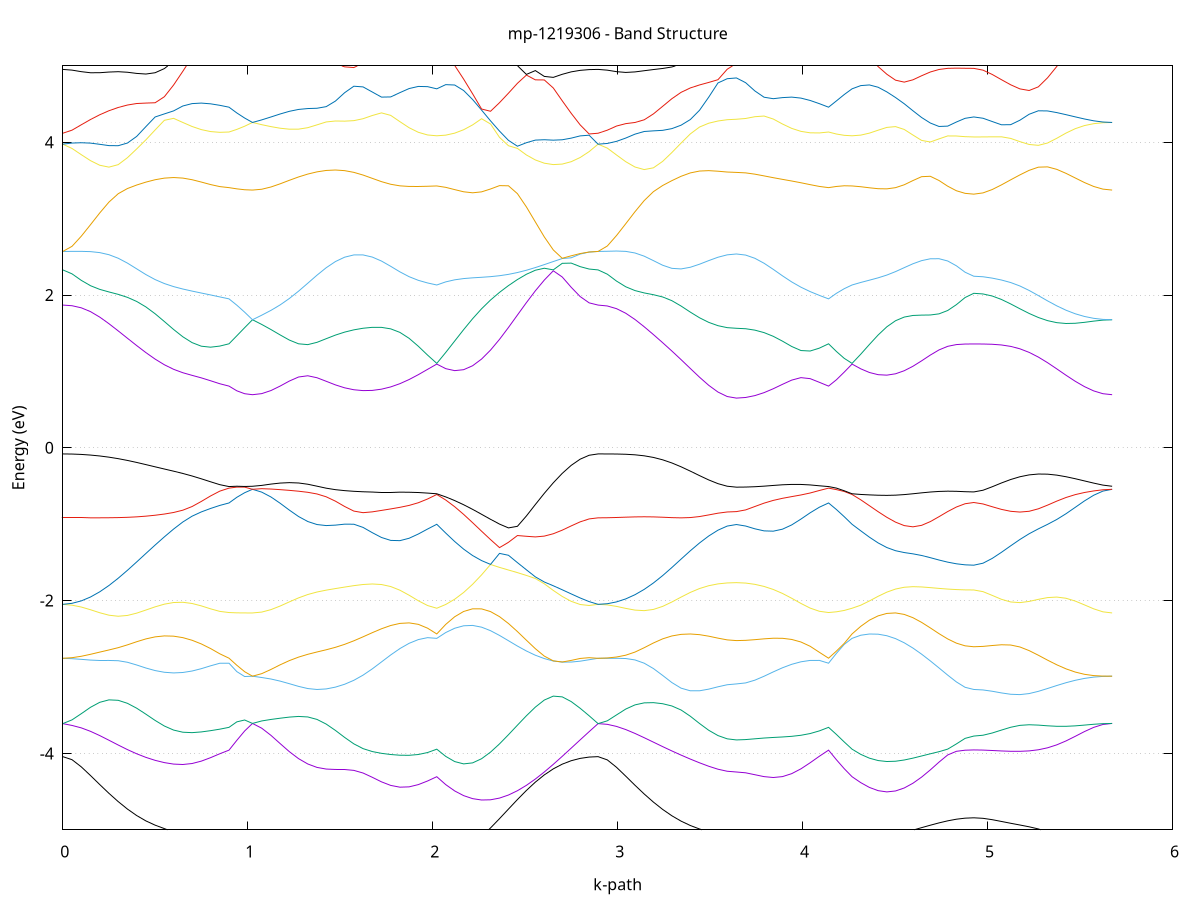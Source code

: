 set title 'mp-1219306 - Band Structure'
set xlabel 'k-path'
set ylabel 'Energy (eV)'
set grid y
set yrange [-5:5]
set terminal png size 800,600
set output 'mp-1219306_bands_gnuplot.png'
plot '-' using 1:2 with lines notitle, '-' using 1:2 with lines notitle, '-' using 1:2 with lines notitle, '-' using 1:2 with lines notitle, '-' using 1:2 with lines notitle, '-' using 1:2 with lines notitle, '-' using 1:2 with lines notitle, '-' using 1:2 with lines notitle, '-' using 1:2 with lines notitle, '-' using 1:2 with lines notitle, '-' using 1:2 with lines notitle, '-' using 1:2 with lines notitle, '-' using 1:2 with lines notitle, '-' using 1:2 with lines notitle, '-' using 1:2 with lines notitle, '-' using 1:2 with lines notitle, '-' using 1:2 with lines notitle, '-' using 1:2 with lines notitle, '-' using 1:2 with lines notitle, '-' using 1:2 with lines notitle, '-' using 1:2 with lines notitle, '-' using 1:2 with lines notitle, '-' using 1:2 with lines notitle, '-' using 1:2 with lines notitle, '-' using 1:2 with lines notitle, '-' using 1:2 with lines notitle, '-' using 1:2 with lines notitle, '-' using 1:2 with lines notitle, '-' using 1:2 with lines notitle, '-' using 1:2 with lines notitle, '-' using 1:2 with lines notitle, '-' using 1:2 with lines notitle, '-' using 1:2 with lines notitle, '-' using 1:2 with lines notitle, '-' using 1:2 with lines notitle, '-' using 1:2 with lines notitle, '-' using 1:2 with lines notitle, '-' using 1:2 with lines notitle, '-' using 1:2 with lines notitle, '-' using 1:2 with lines notitle, '-' using 1:2 with lines notitle, '-' using 1:2 with lines notitle, '-' using 1:2 with lines notitle, '-' using 1:2 with lines notitle, '-' using 1:2 with lines notitle, '-' using 1:2 with lines notitle, '-' using 1:2 with lines notitle, '-' using 1:2 with lines notitle
0.000000 -13.899557
0.049927 -13.895157
0.099855 -13.882057
0.149782 -13.860357
0.199710 -13.830057
0.249637 -13.791357
0.299565 -13.744557
0.349492 -13.689857
0.399420 -13.627657
0.449347 -13.558357
0.499275 -13.482357
0.549202 -13.400257
0.599130 -13.312857
0.649057 -13.220857
0.698984 -13.125857
0.748912 -13.029757
0.798839 -12.937157
0.848767 -12.858557
0.898694 -12.819257
0.898694 -12.819257
0.941030 -12.794757
0.983365 -12.779757
1.025700 -12.774757
1.025700 -12.774757
1.075519 -12.800257
1.125337 -12.861257
1.175155 -12.935457
1.224973 -13.010657
1.274792 -13.081157
1.324610 -13.143857
1.374428 -13.197257
1.424246 -13.240257
1.474065 -13.272057
1.523883 -13.292357
1.573701 -13.300757
1.623519 -13.297257
1.673338 -13.281957
1.723156 -13.254957
1.772974 -13.216857
1.822792 -13.168557
1.872611 -13.111657
1.922429 -13.049057
1.972247 -12.987557
2.022065 -12.942057
2.022065 -12.942057
2.070520 -13.004457
2.118974 -13.072757
2.167428 -13.145257
2.215882 -13.220357
2.264336 -13.296457
2.312790 -13.372157
2.361244 -13.446157
2.409699 -13.517257
2.458153 -13.584357
2.506607 -13.646657
2.555061 -13.703457
2.603515 -13.753857
2.651969 -13.797457
2.700423 -13.833757
2.748877 -13.862357
2.797332 -13.882957
2.845786 -13.895457
2.894240 -13.899557
2.894240 -13.899557
2.944105 -13.895257
2.993970 -13.882157
3.043835 -13.860657
3.093700 -13.830757
3.143565 -13.792957
3.193430 -13.747757
3.243294 -13.695857
3.293159 -13.638057
3.343024 -13.575657
3.392889 -13.510557
3.442754 -13.445157
3.492619 -13.383257
3.542484 -13.330357
3.592349 -13.293657
3.642214 -13.280357
3.642214 -13.280357
3.692032 -13.274257
3.741851 -13.256157
3.791669 -13.226157
3.841487 -13.184757
3.891305 -13.132557
3.941124 -13.070757
3.990942 -13.001157
4.040760 -12.927657
4.090578 -12.859757
4.140397 -12.819257
4.140397 -12.819257
4.182732 -12.852557
4.225067 -12.893857
4.267403 -12.942057
4.267403 -12.942057
4.314420 -12.994957
4.361437 -13.060757
4.408454 -13.131357
4.455471 -13.202057
4.502488 -13.269857
4.549505 -13.333157
4.596522 -13.390857
4.643539 -13.442157
4.690556 -13.486357
4.737573 -13.523057
4.784590 -13.551957
4.831607 -13.572757
4.878624 -13.585357
4.925641 -13.589557
4.925641 -13.589557
4.975506 -13.584757
5.025371 -13.570457
5.075236 -13.546657
5.125101 -13.513657
5.174966 -13.471457
5.224831 -13.420557
5.274696 -13.361257
5.324561 -13.294057
5.374426 -13.219557
5.424291 -13.138657
5.474156 -13.052857
5.524021 -12.964357
5.573885 -12.878157
5.623750 -12.806057
5.673615 -12.774757
e
0.000000 -11.547757
0.049927 -11.584657
0.099855 -11.629457
0.149782 -11.680757
0.199710 -11.737157
0.249637 -11.797157
0.299565 -11.859657
0.349492 -11.923657
0.399420 -11.988457
0.449347 -12.053557
0.499275 -12.118557
0.549202 -12.183257
0.599130 -12.247857
0.649057 -12.312057
0.698984 -12.375957
0.748912 -12.438557
0.798839 -12.497157
0.848767 -12.543357
0.898694 -12.554957
0.898694 -12.554957
0.941030 -12.508157
0.983365 -12.454157
1.025700 -12.393357
1.025700 -12.393357
1.075519 -12.418257
1.125337 -12.428757
1.175155 -12.435057
1.224973 -12.440657
1.274792 -12.446557
1.324610 -12.453057
1.374428 -12.460257
1.424246 -12.468257
1.474065 -12.477057
1.523883 -12.486857
1.573701 -12.497657
1.623519 -12.509757
1.673338 -12.523457
1.723156 -12.539257
1.772974 -12.557457
1.822792 -12.578357
1.872611 -12.601857
1.922429 -12.626457
1.972247 -12.647057
2.022065 -12.650557
2.022065 -12.650557
2.070520 -12.668557
2.118974 -12.676257
2.167428 -12.673457
2.215882 -12.660157
2.264336 -12.636457
2.312790 -12.602557
2.361244 -12.558457
2.409699 -12.504357
2.458153 -12.440857
2.506607 -12.368057
2.555061 -12.286657
2.603515 -12.197157
2.651969 -12.100357
2.700423 -11.997157
2.748877 -11.888757
2.797332 -11.776557
2.845786 -11.662157
2.894240 -11.547757
2.894240 -11.547757
2.944105 -11.556357
2.993970 -11.581557
3.043835 -11.622457
3.093700 -11.677357
3.143565 -11.744357
3.193430 -11.821157
3.243294 -11.905557
3.293159 -11.995157
3.343024 -12.087357
3.392889 -12.179357
3.442754 -12.267857
3.492619 -12.348357
3.542484 -12.414957
3.592349 -12.460057
3.642214 -12.476157
3.642214 -12.476157
3.692032 -12.476857
3.741851 -12.479157
3.791669 -12.483157
3.841487 -12.489257
3.891305 -12.498057
3.941124 -12.510257
3.990942 -12.526157
4.040760 -12.544957
4.090578 -12.560757
4.140397 -12.554957
4.140397 -12.554957
4.182732 -12.594457
4.225067 -12.626357
4.267403 -12.650557
4.267403 -12.650557
4.314420 -12.656857
4.361437 -12.647157
4.408454 -12.628057
4.455471 -12.603657
4.502488 -12.576457
4.549505 -12.548257
4.596522 -12.520457
4.643539 -12.494157
4.690556 -12.470457
4.737573 -12.449957
4.784590 -12.433457
4.831607 -12.421357
4.878624 -12.413957
4.925641 -12.411457
4.925641 -12.411457
4.975506 -12.411257
5.025371 -12.410557
5.075236 -12.409457
5.125101 -12.408057
5.174966 -12.406357
5.224831 -12.404557
5.274696 -12.402657
5.324561 -12.400757
5.374426 -12.398957
5.424291 -12.397257
5.474156 -12.395957
5.524021 -12.394857
5.573885 -12.394057
5.623750 -12.393557
5.673615 -12.393357
e
0.000000 -11.547757
0.049927 -11.520357
0.099855 -11.503357
0.149782 -11.497557
0.199710 -11.503257
0.249637 -11.520257
0.299565 -11.547857
0.349492 -11.584857
0.399420 -11.630057
0.449347 -11.681957
0.499275 -11.738857
0.549202 -11.799257
0.599130 -11.861357
0.649057 -11.923757
0.698984 -11.984557
0.748912 -12.042157
0.798839 -12.094557
0.848767 -12.139457
0.898694 -12.173357
0.898694 -12.173357
0.941030 -12.252557
0.983365 -12.326057
1.025700 -12.393357
1.025700 -12.393357
1.075519 -12.339657
1.125337 -12.258657
1.175155 -12.163457
1.224973 -12.064057
1.274792 -11.966957
1.324610 -11.876557
1.374428 -11.796257
1.424246 -11.728157
1.474065 -11.673657
1.523883 -11.633457
1.573701 -11.607857
1.623519 -11.596557
1.673338 -11.599457
1.723156 -11.616057
1.772974 -11.645457
1.822792 -11.686257
1.872611 -11.736157
1.922429 -11.792157
1.972247 -11.850657
2.022065 -11.907757
2.022065 -11.907757
2.070520 -11.798357
2.118974 -11.686557
2.167428 -11.574457
2.215882 -11.464157
2.264336 -11.358257
2.312790 -11.260057
2.361244 -11.173157
2.409699 -11.101557
2.458153 -11.049257
2.506607 -11.019657
2.555061 -11.015157
2.603515 -11.036257
2.651969 -11.081557
2.700423 -11.148157
2.748877 -11.232257
2.797332 -11.329457
2.845786 -11.435857
2.894240 -11.547757
2.894240 -11.547757
2.944105 -11.549157
2.993970 -11.553057
3.043835 -11.559557
3.093700 -11.568257
3.143565 -11.578957
3.193430 -11.591057
3.243294 -11.604157
3.293159 -11.617757
3.343024 -11.631157
3.392889 -11.643857
3.442754 -11.655157
3.492619 -11.664557
3.542484 -11.671557
3.592349 -11.675957
3.642214 -11.677457
3.642214 -11.677457
3.692032 -11.684457
3.741851 -11.705257
3.791669 -11.739657
3.841487 -11.786657
3.891305 -11.844757
3.941124 -11.911257
3.990942 -11.982457
4.040760 -12.053357
4.090578 -12.118657
4.140397 -12.173357
4.140397 -12.173357
4.182732 -12.089157
4.225067 -12.000357
4.267403 -11.907757
4.267403 -11.907757
4.314420 -11.827357
4.361437 -11.745857
4.408454 -11.665457
4.455471 -11.587557
4.502488 -11.513257
4.549505 -11.443157
4.596522 -11.377857
4.643539 -11.317857
4.690556 -11.263957
4.737573 -11.216957
4.784590 -11.178257
4.831607 -11.149257
4.878624 -11.131157
4.925641 -11.125057
4.925641 -11.125057
4.975506 -11.136457
5.025371 -11.170057
5.075236 -11.224057
5.125101 -11.295757
5.174966 -11.382157
5.224831 -11.480257
5.274696 -11.587257
5.324561 -11.700457
5.374426 -11.817757
5.424291 -11.936757
5.474156 -12.054957
5.524021 -12.169457
5.573885 -12.274557
5.623750 -12.358257
5.673615 -12.393357
e
0.000000 -8.252357
0.049927 -8.264957
0.099855 -8.309557
0.149782 -8.393457
0.199710 -8.507357
0.249637 -8.635957
0.299565 -8.768757
0.349492 -8.900057
0.399420 -9.026557
0.449347 -9.145957
0.499275 -9.256757
0.549202 -9.357757
0.599130 -9.447857
0.649057 -9.526257
0.698984 -9.592257
0.748912 -9.645257
0.798839 -9.684757
0.848767 -9.710757
0.898694 -9.722957
0.898694 -9.722957
0.941030 -9.736757
0.983365 -9.745157
1.025700 -9.747957
1.025700 -9.747957
1.075519 -9.742057
1.125337 -9.724057
1.175155 -9.693357
1.224973 -9.649057
1.274792 -9.590257
1.324610 -9.516957
1.374428 -9.430857
1.424246 -9.336157
1.474065 -9.241757
1.523883 -9.163057
1.573701 -9.121257
1.623519 -9.132057
1.673338 -9.190357
1.723156 -9.275457
1.772974 -9.367357
1.822792 -9.453357
1.872611 -9.526657
1.922429 -9.584057
1.972247 -9.625157
2.022065 -9.650857
2.022065 -9.650857
2.070520 -9.612057
2.118974 -9.567457
2.167428 -9.517157
2.215882 -9.461157
2.264336 -9.399357
2.312790 -9.331857
2.361244 -9.258557
2.409699 -9.179257
2.458153 -9.094257
2.506607 -9.003457
2.555061 -8.907257
2.603515 -8.806057
2.651969 -8.700657
2.700423 -8.592157
2.748877 -8.482957
2.797332 -8.378157
2.845786 -8.290657
2.894240 -8.252357
2.894240 -8.252357
2.944105 -8.261957
2.993970 -8.295657
3.043835 -8.359657
3.093700 -8.448557
3.143565 -8.548457
3.193430 -8.648957
3.243294 -8.744057
3.293159 -8.830757
3.343024 -8.907257
3.392889 -8.972757
3.442754 -9.026657
3.492619 -9.068657
3.542484 -9.098757
3.592349 -9.116857
3.642214 -9.122857
3.642214 -9.122857
3.692032 -9.150157
3.741851 -9.220957
3.791669 -9.313157
3.841487 -9.408957
3.891305 -9.497357
3.941124 -9.572657
3.990942 -9.632757
4.040760 -9.677257
4.090578 -9.706857
4.140397 -9.722957
4.140397 -9.722957
4.182732 -9.703857
4.225067 -9.679757
4.267403 -9.650857
4.267403 -9.650857
4.314420 -9.619757
4.361437 -9.578457
4.408454 -9.526657
4.455471 -9.464057
4.502488 -9.391257
4.549505 -9.309157
4.596522 -9.219657
4.643539 -9.125657
4.690556 -9.031757
4.737573 -8.944357
4.784590 -8.871157
4.831607 -8.818757
4.878624 -8.789057
4.925641 -8.779757
4.925641 -8.779757
4.975506 -8.801757
5.025371 -8.861757
5.075236 -8.947157
5.125101 -9.045957
5.174966 -9.149357
5.224831 -9.251457
5.274696 -9.348557
5.324561 -9.437857
5.374426 -9.517657
5.424291 -9.586757
5.474156 -9.644157
5.524021 -9.689257
5.573885 -9.721857
5.623750 -9.741357
5.673615 -9.747957
e
0.000000 -7.845557
0.049927 -7.870957
0.099855 -7.913857
0.149782 -7.931057
0.199710 -7.913357
0.249637 -7.868557
0.299565 -7.803157
0.349492 -7.721657
0.399420 -7.626857
0.449347 -7.521457
0.499275 -7.407657
0.549202 -7.287557
0.599130 -7.162957
0.649057 -7.035857
0.698984 -6.907757
0.748912 -6.780457
0.798839 -6.656257
0.848767 -6.539957
0.898694 -6.457557
0.898694 -6.457557
0.941030 -6.351057
0.983365 -6.341957
1.025700 -6.344157
1.025700 -6.344157
1.075519 -6.372557
1.125337 -6.468357
1.175155 -6.615457
1.224973 -6.790457
1.274792 -6.981057
1.324610 -7.179257
1.374428 -7.377057
1.424246 -7.565457
1.474065 -7.731957
1.523883 -7.858657
1.573701 -7.922957
1.623519 -7.908757
1.673338 -7.821957
1.723156 -7.684757
1.772974 -7.519857
1.822792 -7.344557
1.872611 -7.172057
1.922429 -7.013957
1.972247 -6.882157
2.022065 -6.790257
2.022065 -6.790257
2.070520 -6.923457
2.118974 -7.059557
2.167428 -7.197157
2.215882 -7.334057
2.264336 -7.466957
2.312790 -7.592057
2.361244 -7.704757
2.409699 -7.800357
2.458153 -7.873757
2.506607 -7.920957
2.555061 -7.938957
2.603515 -7.926757
2.651969 -7.885157
2.700423 -7.816857
2.748877 -7.725657
2.797332 -7.709557
2.845786 -7.804657
2.894240 -7.845557
2.894240 -7.845557
2.944105 -7.876757
2.993970 -7.935757
3.043835 -7.979557
3.093700 -7.998457
3.143565 -8.000457
3.193430 -7.994057
3.243294 -7.983857
3.293159 -7.972457
3.343024 -7.961157
3.392889 -7.950657
3.442754 -7.941657
3.492619 -7.934357
3.542484 -7.928957
3.592349 -7.925657
3.642214 -7.924557
3.642214 -7.924557
3.692032 -7.884357
3.741851 -7.775257
3.791669 -7.620757
3.841487 -7.440957
3.891305 -7.250457
3.941124 -7.059557
3.990942 -6.876557
4.040760 -6.708257
4.090578 -6.561957
4.140397 -6.457557
4.140397 -6.457557
4.182732 -6.566057
4.225067 -6.676857
4.267403 -6.790257
4.267403 -6.790257
4.314420 -6.898357
4.361437 -7.022557
4.408454 -7.155057
4.455471 -7.290657
4.502488 -7.425357
4.549505 -7.555157
4.596522 -7.676057
4.643539 -7.783057
4.690556 -7.870057
4.737573 -7.929657
4.784590 -7.954257
4.831607 -7.940057
4.878624 -7.895957
4.925641 -7.864057
4.925641 -7.864057
4.975506 -7.848857
5.025371 -7.804357
5.075236 -7.733357
5.125101 -7.639157
5.174966 -7.525657
5.224831 -7.396657
5.274696 -7.256357
5.324561 -7.108657
5.374426 -6.957957
5.424291 -6.809457
5.474156 -6.670157
5.524021 -6.548257
5.573885 -6.449257
5.623750 -6.375857
5.673615 -6.344157
e
0.000000 -7.353857
0.049927 -7.367057
0.099855 -7.341357
0.149782 -7.290557
0.199710 -7.220357
0.249637 -7.134557
0.299565 -7.036457
0.349492 -6.928957
0.399420 -6.814857
0.449347 -6.696757
0.499275 -6.577257
0.549202 -6.458957
0.599130 -6.344757
0.649057 -6.240857
0.698984 -6.170257
0.748912 -6.175557
0.798839 -6.223957
0.848767 -6.283857
0.898694 -6.325857
0.898694 -6.325857
0.941030 -6.335657
0.983365 -6.245957
1.025700 -6.141957
1.025700 -6.141957
1.075519 -6.198757
1.125337 -6.227157
1.175155 -6.231157
1.224973 -6.225057
1.274792 -6.214257
1.324610 -6.200657
1.374428 -6.185557
1.424246 -6.169857
1.474065 -6.154357
1.523883 -6.139857
1.573701 -6.127157
1.623519 -6.117357
1.673338 -6.112257
1.723156 -6.114257
1.772974 -6.126257
1.822792 -6.151057
1.872611 -6.188157
1.922429 -6.232257
1.972247 -6.272157
2.022065 -6.292057
2.022065 -6.292057
2.070520 -6.288257
2.118974 -6.297257
2.167428 -6.323057
2.215882 -6.367657
2.264336 -6.431057
2.312790 -6.511257
2.361244 -6.605657
2.409699 -6.711757
2.458153 -6.826757
2.506607 -6.948557
2.555061 -7.075157
2.603515 -7.204657
2.651969 -7.335557
2.700423 -7.465657
2.748877 -7.592057
2.797332 -7.615557
2.845786 -7.490457
2.894240 -7.353857
2.894240 -7.353857
2.944105 -7.342957
2.993970 -7.310157
3.043835 -7.255757
3.093700 -7.180257
3.143565 -7.085157
3.193430 -6.972557
3.243294 -6.845057
3.293159 -6.706057
3.343024 -6.559657
3.392889 -6.410357
3.442754 -6.263857
3.492619 -6.127957
3.542484 -6.013157
3.592349 -5.933657
3.642214 -5.904757
3.642214 -5.904757
3.692032 -5.904157
3.741851 -5.902557
3.791669 -5.900957
3.841487 -5.914957
3.891305 -5.977857
3.941124 -6.057157
3.990942 -6.138857
4.040760 -6.216957
4.090578 -6.285457
4.140397 -6.325857
4.140397 -6.325857
4.182732 -6.313857
4.225067 -6.301757
4.267403 -6.292057
4.267403 -6.292057
4.314420 -6.281557
4.361437 -6.274657
4.408454 -6.288257
4.455471 -6.333857
4.502488 -6.414457
4.549505 -6.525357
4.596522 -6.658757
4.643539 -6.807257
4.690556 -6.964457
4.737573 -7.124757
4.784590 -7.282557
4.831607 -7.430557
4.878624 -7.554757
4.925641 -7.612957
4.925641 -7.612957
4.975506 -7.588157
5.025371 -7.519557
5.075236 -7.419657
5.125101 -7.301257
5.174966 -7.174157
5.224831 -7.045357
5.274696 -6.919557
5.324561 -6.799557
5.374426 -6.686357
5.424291 -6.578757
5.474156 -6.473457
5.524021 -6.366757
5.573885 -6.261757
5.623750 -6.176557
5.673615 -6.141957
e
0.000000 -7.353857
0.049927 -7.282657
0.099855 -7.161457
0.149782 -7.014257
0.199710 -6.856657
0.249637 -6.697257
0.299565 -6.542157
0.349492 -6.397257
0.399420 -6.268457
0.449347 -6.162457
0.499275 -6.085157
0.549202 -6.039957
0.599130 -6.024957
0.649057 -6.031057
0.698984 -6.030257
0.748912 -5.975757
0.798839 -5.899557
0.848767 -5.840857
0.898694 -5.835857
0.898694 -5.835857
0.941030 -5.936557
0.983365 -6.038757
1.025700 -6.141957
1.025700 -6.141957
1.075519 -6.085057
1.125337 -6.035057
1.175155 -5.984757
1.224973 -5.929957
1.274792 -5.870357
1.324610 -5.808657
1.374428 -5.748657
1.424246 -5.694657
1.474065 -5.650057
1.523883 -5.617257
1.573701 -5.596757
1.623519 -5.588257
1.673338 -5.590257
1.723156 -5.599757
1.772974 -5.611457
1.822792 -5.618057
1.872611 -5.612857
1.922429 -5.592957
1.972247 -5.562757
2.022065 -5.559357
2.022065 -5.559357
2.070520 -5.477457
2.118974 -5.421557
2.167428 -5.401957
2.215882 -5.424657
2.264336 -5.487457
2.312790 -5.582057
2.361244 -5.699057
2.409699 -5.831057
2.458153 -5.973057
2.506607 -6.121757
2.555061 -6.274857
2.603515 -6.430757
2.651969 -6.588157
2.700423 -6.746057
2.748877 -6.903157
2.797332 -7.057957
2.845786 -7.208857
2.894240 -7.353857
2.894240 -7.353857
2.944105 -7.303257
2.993970 -7.182357
3.043835 -7.029457
3.093700 -6.862857
3.143565 -6.691857
3.193430 -6.522457
3.243294 -6.359957
3.293159 -6.209257
3.343024 -6.075457
3.392889 -5.962857
3.442754 -5.874257
3.492619 -5.810157
3.542484 -5.768457
3.592349 -5.745857
3.642214 -5.738857
3.642214 -5.738857
3.692032 -5.748957
3.741851 -5.778757
3.791669 -5.824757
3.841487 -5.868157
3.891305 -5.869857
3.941124 -5.856757
3.990942 -5.837957
4.040760 -5.817257
4.090578 -5.806857
4.140397 -5.835857
4.140397 -5.835857
4.182732 -5.737957
4.225067 -5.644657
4.267403 -5.559357
4.267403 -5.559357
4.314420 -5.529057
4.361437 -5.531857
4.408454 -5.529757
4.455471 -5.511257
4.502488 -5.475457
4.549505 -5.428157
4.596522 -5.377057
4.643539 -5.328557
4.690556 -5.286457
4.737573 -5.252257
4.784590 -5.226057
4.831607 -5.207557
4.878624 -5.196657
4.925641 -5.192957
4.925641 -5.192957
4.975506 -5.200357
5.025371 -5.223257
5.075236 -5.262457
5.125101 -5.317857
5.174966 -5.386857
5.224831 -5.465957
5.274696 -5.551057
5.324561 -5.639057
5.374426 -5.727357
5.424291 -5.814157
5.474156 -5.898157
5.524021 -5.978057
5.573885 -6.051857
5.623750 -6.113557
5.673615 -6.141957
e
0.000000 -4.042657
0.049927 -4.082757
0.099855 -4.176257
0.149782 -4.289957
0.199710 -4.408057
0.249637 -4.523257
0.299565 -4.631257
0.349492 -4.728957
0.399420 -4.813757
0.449347 -4.883957
0.499275 -4.939557
0.549202 -4.984857
0.599130 -5.029357
0.649057 -5.085457
0.698984 -5.161257
0.748912 -5.256357
0.798839 -5.361157
0.848767 -5.454757
0.898694 -5.497657
0.898694 -5.497657
0.941030 -5.509257
0.983365 -5.516257
1.025700 -5.518657
1.025700 -5.518657
1.075519 -5.494157
1.125337 -5.431957
1.175155 -5.352857
1.224973 -5.272457
1.274792 -5.200157
1.324610 -5.141057
1.374428 -5.097257
1.424246 -5.067857
1.474065 -5.050457
1.523883 -5.042257
1.573701 -5.040957
1.623519 -5.045757
1.673338 -5.056457
1.723156 -5.074057
1.772974 -5.101257
1.822792 -5.142357
1.872611 -5.201157
1.922429 -5.278257
1.972247 -5.368157
2.022065 -5.434257
2.022065 -5.434257
2.070520 -5.394357
2.118974 -5.341657
2.167428 -5.273357
2.215882 -5.188557
2.264336 -5.088357
2.312790 -4.975657
2.361244 -4.854357
2.409699 -4.728957
2.458153 -4.604257
2.506607 -4.485257
2.555061 -4.376357
2.603515 -4.281457
2.651969 -4.202757
2.700423 -4.141057
2.748877 -4.095857
2.797332 -4.065557
2.845786 -4.048257
2.894240 -4.042657
2.894240 -4.042657
2.944105 -4.085057
2.993970 -4.182257
3.043835 -4.298357
3.093700 -4.417157
3.143565 -4.531557
3.193430 -4.637857
3.243294 -4.733457
3.293159 -4.816757
3.343024 -4.886957
3.392889 -4.944157
3.442754 -4.989757
3.492619 -5.026657
3.542484 -5.056957
3.592349 -5.079157
3.642214 -5.087757
3.642214 -5.087757
3.692032 -5.089157
3.741851 -5.093857
3.791669 -5.104857
3.841487 -5.126857
3.891305 -5.164757
3.941124 -5.221657
3.990942 -5.295757
4.040760 -5.380357
4.090578 -5.458757
4.140397 -5.497657
4.140397 -5.497657
4.182732 -5.481657
4.225067 -5.460857
4.267403 -5.434257
4.267403 -5.434257
4.314420 -5.374857
4.361437 -5.286657
4.408454 -5.204157
4.455471 -5.135657
4.502488 -5.081957
4.549505 -5.040057
4.596522 -5.004857
4.643539 -4.972057
4.690556 -4.940257
4.737573 -4.909857
4.784590 -4.882957
4.831607 -4.861657
4.878624 -4.847957
4.925641 -4.843257
4.925641 -4.843257
4.975506 -4.850057
5.025371 -4.867857
5.075236 -4.891157
5.125101 -4.914857
5.174966 -4.937557
5.224831 -4.960957
5.274696 -4.989057
5.324561 -5.026857
5.374426 -5.078157
5.424291 -5.145357
5.474156 -5.227257
5.524021 -5.319257
5.573885 -5.411857
5.623750 -5.487557
5.673615 -5.518657
e
0.000000 -3.610257
0.049927 -3.634157
0.099855 -3.665957
0.149782 -3.711257
0.199710 -3.766857
0.249637 -3.827957
0.299565 -3.890357
0.349492 -3.950457
0.399420 -4.005057
0.449347 -4.052257
0.499275 -4.091057
0.549202 -4.120757
0.599130 -4.140157
0.649057 -4.145457
0.698984 -4.132657
0.748912 -4.101457
0.798839 -4.056257
0.848767 -4.004957
0.898694 -3.957557
0.898694 -3.957557
0.941030 -3.829057
0.983365 -3.706457
1.025700 -3.607957
1.025700 -3.607957
1.075519 -3.670357
1.125337 -3.763657
1.175155 -3.871657
1.224973 -3.977357
1.274792 -4.068857
1.324610 -4.138657
1.374428 -4.183557
1.424246 -4.205157
1.474065 -4.210457
1.523883 -4.211157
1.573701 -4.222457
1.623519 -4.257057
1.673338 -4.312857
1.723156 -4.372557
1.772974 -4.419257
1.822792 -4.442357
1.872611 -4.438057
1.922429 -4.408657
1.972247 -4.361357
2.022065 -4.305257
2.022065 -4.305257
2.070520 -4.408757
2.118974 -4.491657
2.167428 -4.553057
2.215882 -4.592457
2.264336 -4.610257
2.312790 -4.607457
2.361244 -4.585157
2.409699 -4.545057
2.458153 -4.488757
2.506607 -4.418357
2.555061 -4.335857
2.603515 -4.243457
2.651969 -4.143657
2.700423 -4.038857
2.748877 -3.931257
2.797332 -3.823057
2.845786 -3.715757
2.894240 -3.610257
2.894240 -3.610257
2.944105 -3.619757
2.993970 -3.646957
3.043835 -3.688057
3.093700 -3.738657
3.143565 -3.794657
3.193430 -3.852957
3.243294 -3.911257
3.293159 -3.967957
3.343024 -4.022457
3.392889 -4.074357
3.442754 -4.123357
3.492619 -4.168557
3.542484 -4.207157
3.592349 -4.233957
3.642214 -4.243657
3.642214 -4.243657
3.692032 -4.254157
3.741851 -4.279157
3.791669 -4.304257
3.841487 -4.315757
3.891305 -4.303957
3.941124 -4.265257
3.990942 -4.202357
4.040760 -4.122857
4.090578 -4.037657
4.140397 -3.957557
4.140397 -3.957557
4.182732 -4.082857
4.225067 -4.199957
4.267403 -4.305257
4.267403 -4.305257
4.314420 -4.382857
4.361437 -4.445857
4.408454 -4.487957
4.455471 -4.504157
4.502488 -4.491957
4.549505 -4.452957
4.596522 -4.390957
4.643539 -4.310457
4.690556 -4.216157
4.737573 -4.114457
4.784590 -4.020457
4.831607 -3.972857
4.878624 -3.958357
4.925641 -3.954657
4.925641 -3.954657
4.975506 -3.956757
5.025371 -3.962157
5.075236 -3.968157
5.125101 -3.972557
5.174966 -3.973057
5.224831 -3.967357
5.274696 -3.952757
5.324561 -3.926857
5.374426 -3.888057
5.424291 -3.836857
5.474156 -3.776757
5.524021 -3.714457
5.573885 -3.659457
5.623750 -3.621457
5.673615 -3.607957
e
0.000000 -3.610257
0.049927 -3.561157
0.099855 -3.480557
0.149782 -3.396757
0.199710 -3.331557
0.249637 -3.299357
0.299565 -3.305157
0.349492 -3.344457
0.399420 -3.408357
0.449347 -3.486857
0.499275 -3.568657
0.549202 -3.641657
0.599130 -3.694857
0.649057 -3.722957
0.698984 -3.728457
0.748912 -3.719157
0.798839 -3.702657
0.848767 -3.683057
0.898694 -3.659057
0.898694 -3.659057
0.941030 -3.587257
0.983365 -3.562957
1.025700 -3.607957
1.025700 -3.607957
1.075519 -3.575257
1.125337 -3.555857
1.175155 -3.539557
1.224973 -3.524957
1.274792 -3.516357
1.324610 -3.522957
1.374428 -3.555257
1.424246 -3.616457
1.474065 -3.699257
1.523883 -3.790857
1.573701 -3.875257
1.623519 -3.937757
1.673338 -3.975957
1.723156 -3.999257
1.772974 -4.014757
1.822792 -4.024057
1.872611 -4.025057
1.922429 -4.014557
1.972247 -3.988857
2.022065 -3.944957
2.022065 -3.944957
2.070520 -4.039257
2.118974 -4.107157
2.167428 -4.137457
2.215882 -4.124157
2.264336 -4.069757
2.312790 -3.983257
2.361244 -3.875557
2.409699 -3.755557
2.458153 -3.630757
2.506607 -3.507757
2.555061 -3.394257
2.603515 -3.301757
2.651969 -3.250357
2.700423 -3.260157
2.748877 -3.321857
2.797332 -3.409457
2.845786 -3.507457
2.894240 -3.610257
2.894240 -3.610257
2.944105 -3.573757
2.993970 -3.496457
3.043835 -3.419757
3.093700 -3.365157
3.143565 -3.338657
3.193430 -3.335757
3.243294 -3.349757
3.293159 -3.379257
3.343024 -3.432157
3.392889 -3.513557
3.442754 -3.608857
3.492619 -3.697657
3.542484 -3.766757
3.592349 -3.809457
3.642214 -3.823857
3.642214 -3.823857
3.692032 -3.819257
3.741851 -3.809057
3.791669 -3.799057
3.841487 -3.791557
3.891305 -3.785057
3.941124 -3.776757
3.990942 -3.762957
4.040760 -3.740357
4.090578 -3.705657
4.140397 -3.659057
4.140397 -3.659057
4.182732 -3.751757
4.225067 -3.850157
4.267403 -3.944957
4.267403 -3.944957
4.314420 -4.012757
4.361437 -4.062757
4.408454 -4.093857
4.455471 -4.106357
4.502488 -4.102757
4.549505 -4.086557
4.596522 -4.062257
4.643539 -4.033957
4.690556 -4.005357
4.737573 -3.977757
4.784590 -3.943957
4.831607 -3.875957
4.878624 -3.803457
4.925641 -3.773257
4.925641 -3.773257
4.975506 -3.762257
5.025371 -3.733157
5.075236 -3.694857
5.125101 -3.658057
5.174966 -3.633157
5.224831 -3.625057
5.274696 -3.629857
5.324561 -3.638957
5.374426 -3.645357
5.424291 -3.645557
5.474156 -3.639657
5.524021 -3.629657
5.573885 -3.618957
5.623750 -3.610857
5.673615 -3.607957
e
0.000000 -2.755257
0.049927 -2.760257
0.099855 -2.768857
0.149782 -2.778557
0.199710 -2.783957
0.249637 -2.783557
0.299565 -2.786857
0.349492 -2.807157
0.399420 -2.842857
0.449347 -2.882357
0.499275 -2.915857
0.549202 -2.938057
0.599130 -2.946757
0.649057 -2.941057
0.698984 -2.921757
0.748912 -2.891057
0.798839 -2.853757
0.848767 -2.820057
0.898694 -2.819557
0.898694 -2.819557
0.941030 -2.929657
0.983365 -2.993957
1.025700 -2.989457
1.025700 -2.989457
1.075519 -3.006657
1.125337 -3.026257
1.175155 -3.053857
1.224973 -3.087657
1.274792 -3.122857
1.324610 -3.151257
1.374428 -3.163457
1.424246 -3.156257
1.474065 -3.132557
1.523883 -3.095057
1.573701 -3.043257
1.623519 -2.975657
1.673338 -2.893757
1.723156 -2.802857
1.772974 -2.711357
1.822792 -2.627757
1.872611 -2.559057
1.922429 -2.510157
1.972247 -2.484857
2.022065 -2.494257
2.022065 -2.494257
2.070520 -2.418057
2.118974 -2.361757
2.167428 -2.329557
2.215882 -2.324857
2.264336 -2.347657
2.312790 -2.393857
2.361244 -2.455757
2.409699 -2.525157
2.458153 -2.594957
2.506607 -2.659557
2.555061 -2.715157
2.603515 -2.758757
2.651969 -2.790757
2.700423 -2.804757
2.748877 -2.804457
2.797332 -2.792957
2.845786 -2.773957
2.894240 -2.755257
2.894240 -2.755257
2.944105 -2.755157
2.993970 -2.754857
3.043835 -2.758357
3.093700 -2.776457
3.143565 -2.819257
3.193430 -2.889357
3.243294 -2.979257
3.293159 -3.072857
3.343024 -3.146157
3.392889 -3.180657
3.442754 -3.180457
3.492619 -3.158857
3.542484 -3.128257
3.592349 -3.101457
3.642214 -3.090557
3.642214 -3.090557
3.692032 -3.077557
3.741851 -3.041557
3.791669 -2.990157
3.841487 -2.933157
3.891305 -2.879157
3.941124 -2.833957
3.990942 -2.801157
4.040760 -2.782957
4.090578 -2.782757
4.140397 -2.819557
4.140397 -2.819557
4.182732 -2.691057
4.225067 -2.573457
4.267403 -2.494257
4.267403 -2.494257
4.314420 -2.453257
4.361437 -2.437257
4.408454 -2.439657
4.455471 -2.459757
4.502488 -2.497557
4.549505 -2.552157
4.596522 -2.621157
4.643539 -2.701257
4.690556 -2.789157
4.737573 -2.881657
4.784590 -2.975557
4.831607 -3.064557
4.878624 -3.134857
4.925641 -3.163157
4.925641 -3.163157
4.975506 -3.169557
5.025371 -3.186657
5.075236 -3.208457
5.125101 -3.226057
5.174966 -3.230557
5.224831 -3.216957
5.274696 -3.187857
5.324561 -3.150557
5.374426 -3.111457
5.424291 -3.074857
5.474156 -3.043357
5.524021 -3.018557
5.573885 -3.001457
5.623750 -2.992157
5.673615 -2.989457
e
0.000000 -2.755257
0.049927 -2.747157
0.099855 -2.728857
0.149782 -2.702957
0.199710 -2.674257
0.249637 -2.646057
0.299565 -2.616157
0.349492 -2.579357
0.399420 -2.538357
0.449347 -2.501357
0.499275 -2.474657
0.549202 -2.462157
0.599130 -2.465457
0.649057 -2.484757
0.698984 -2.519157
0.748912 -2.567157
0.798839 -2.627257
0.848767 -2.696257
0.898694 -2.753857
0.898694 -2.753857
0.941030 -2.846557
0.983365 -2.930857
1.025700 -2.989457
1.025700 -2.989457
1.075519 -2.956257
1.125337 -2.901357
1.175155 -2.840457
1.224973 -2.785357
1.274792 -2.739757
1.324610 -2.703057
1.374428 -2.672557
1.424246 -2.643657
1.474065 -2.611557
1.523883 -2.572557
1.573701 -2.526157
1.623519 -2.474057
1.673338 -2.419957
1.723156 -2.368657
1.772974 -2.325957
1.822792 -2.298357
1.872611 -2.291657
1.922429 -2.310757
1.972247 -2.360857
2.022065 -2.436457
2.022065 -2.436457
2.070520 -2.311457
2.118974 -2.211357
2.167428 -2.142057
2.215882 -2.107357
2.264336 -2.108357
2.312790 -2.143957
2.361244 -2.209957
2.409699 -2.299757
2.458153 -2.405357
2.506607 -2.518357
2.555061 -2.629357
2.603515 -2.726557
2.651969 -2.788557
2.700423 -2.803657
2.748877 -2.782857
2.797332 -2.757257
2.845786 -2.747157
2.894240 -2.755257
2.894240 -2.755257
2.944105 -2.751057
2.993970 -2.738357
3.043835 -2.714557
3.093700 -2.673757
3.143565 -2.616757
3.193430 -2.554657
3.243294 -2.500757
3.293159 -2.462757
3.343024 -2.441957
3.392889 -2.436957
3.442754 -2.445757
3.492619 -2.465757
3.542484 -2.491457
3.592349 -2.514157
3.642214 -2.523457
3.642214 -2.523457
3.692032 -2.520157
3.741851 -2.511357
3.791669 -2.500457
3.841487 -2.492457
3.891305 -2.493457
3.941124 -2.508457
3.990942 -2.541757
4.040760 -2.597657
4.090578 -2.676457
4.140397 -2.753857
4.140397 -2.753857
4.182732 -2.661157
4.225067 -2.560357
4.267403 -2.436457
4.267403 -2.436457
4.314420 -2.336957
4.361437 -2.255857
4.408454 -2.199557
4.455471 -2.167757
4.502488 -2.161257
4.549505 -2.180657
4.596522 -2.223657
4.643539 -2.284957
4.690556 -2.357457
4.737573 -2.432657
4.784590 -2.501757
4.831607 -2.556857
4.878624 -2.592057
4.925641 -2.604157
4.925641 -2.604157
4.975506 -2.599357
5.025371 -2.587857
5.075236 -2.578057
5.125101 -2.581357
5.174966 -2.606957
5.224831 -2.654457
5.274696 -2.715157
5.324561 -2.779557
5.374426 -2.840457
5.424291 -2.893357
5.474156 -2.935357
5.524021 -2.964757
5.573885 -2.981657
5.623750 -2.988357
5.673615 -2.989457
e
0.000000 -2.048857
0.049927 -2.059857
0.099855 -2.084057
0.149782 -2.119457
0.199710 -2.158857
0.249637 -2.191057
0.299565 -2.204657
0.349492 -2.194257
0.399420 -2.164157
0.449347 -2.123457
0.499275 -2.081557
0.549202 -2.046557
0.599130 -2.025157
0.649057 -2.021857
0.698984 -2.037657
0.748912 -2.069057
0.798839 -2.107557
0.848767 -2.141057
0.898694 -2.156157
0.898694 -2.156157
0.941030 -2.160157
0.983365 -2.161357
1.025700 -2.161557
1.025700 -2.161557
1.075519 -2.150257
1.125337 -2.118257
1.175155 -2.071057
1.224973 -2.016757
1.274792 -1.964257
1.324610 -1.920357
1.374428 -1.887457
1.424246 -1.862957
1.474065 -1.842457
1.523883 -1.822857
1.573701 -1.804157
1.623519 -1.789157
1.673338 -1.782357
1.723156 -1.789457
1.772974 -1.815857
1.822792 -1.863857
1.872611 -1.929557
1.922429 -2.002057
1.972247 -2.064357
2.022065 -2.099957
2.022065 -2.099957
2.070520 -2.050557
2.118974 -1.981757
2.167428 -1.893357
2.215882 -1.786257
2.264336 -1.663057
2.312790 -1.526757
2.361244 -1.565157
2.409699 -1.599557
2.458153 -1.633657
2.506607 -1.670357
2.555061 -1.711157
2.603515 -1.779857
2.651969 -1.866557
2.700423 -1.945357
2.748877 -2.009457
2.797332 -2.050957
2.845786 -2.063857
2.894240 -2.048857
2.894240 -2.048857
2.944105 -2.056057
2.993970 -2.075857
3.043835 -2.101857
3.093700 -2.124257
3.143565 -2.131357
3.193430 -2.115557
3.243294 -2.075757
3.293159 -2.018357
3.343024 -1.953957
3.392889 -1.892757
3.442754 -1.841957
3.492619 -1.804857
3.542484 -1.781257
3.592349 -1.768757
3.642214 -1.764857
3.642214 -1.764857
3.692032 -1.770457
3.741851 -1.786957
3.791669 -1.814557
3.841487 -1.854157
3.891305 -1.906357
3.941124 -1.969357
3.990942 -2.036957
4.040760 -2.097857
4.090578 -2.139657
4.140397 -2.156157
4.140397 -2.156157
4.182732 -2.146657
4.225067 -2.128857
4.267403 -2.099957
4.267403 -2.099957
4.314420 -2.060257
4.361437 -2.004457
4.408454 -1.943557
4.455471 -1.889257
4.502488 -1.848757
4.549505 -1.825257
4.596522 -1.817557
4.643539 -1.821157
4.690556 -1.830157
4.737573 -1.840257
4.784590 -1.849157
4.831607 -1.855557
4.878624 -1.859457
4.925641 -1.860757
4.925641 -1.860757
4.975506 -1.882757
5.025371 -1.931957
5.075236 -1.983057
5.125101 -2.017857
5.174966 -2.026357
5.224831 -2.010657
5.274696 -1.983557
5.324561 -1.960457
5.374426 -1.953657
5.424291 -1.969257
5.474156 -2.005957
5.524021 -2.056057
5.573885 -2.107657
5.623750 -2.146857
5.673615 -2.161557
e
0.000000 -2.048857
0.049927 -2.035457
0.099855 -2.003757
0.149782 -1.952957
0.199710 -1.884957
0.249637 -1.802057
0.299565 -1.707057
0.349492 -1.603257
0.399420 -1.494157
0.449347 -1.382957
0.499275 -1.272657
0.549202 -1.165457
0.599130 -1.063457
0.649057 -0.970757
0.698984 -0.894957
0.748912 -0.839057
0.798839 -0.793957
0.848767 -0.754057
0.898694 -0.721757
0.898694 -0.721757
0.941030 -0.647657
0.983365 -0.587557
1.025700 -0.542857
1.025700 -0.542857
1.075519 -0.579857
1.125337 -0.643157
1.175155 -0.725457
1.224973 -0.815357
1.274792 -0.899357
1.324610 -0.964757
1.374428 -1.004157
1.424246 -1.017657
1.474065 -1.011957
1.523883 -0.999257
1.573701 -1.000057
1.623519 -1.041857
1.673338 -1.110457
1.723156 -1.173557
1.772974 -1.211857
1.822792 -1.215157
1.872611 -1.183757
1.922429 -1.128157
1.972247 -1.063257
2.022065 -1.000857
2.022065 -1.000857
2.070520 -1.115957
2.118974 -1.226557
2.167428 -1.326357
2.215882 -1.410257
2.264336 -1.476157
2.312790 -1.526057
2.361244 -1.381857
2.409699 -1.406557
2.458153 -1.502757
2.506607 -1.596657
2.555061 -1.689157
2.603515 -1.756357
2.651969 -1.805657
2.700423 -1.858157
2.748877 -1.912257
2.797332 -1.965357
2.845786 -2.013057
2.894240 -2.048757
2.894240 -2.048757
2.944105 -2.040857
2.993970 -2.016957
3.043835 -1.977657
3.093700 -1.922857
3.143565 -1.853157
3.193430 -1.769157
3.243294 -1.672657
3.293159 -1.566957
3.343024 -1.456757
3.392889 -1.347757
3.442754 -1.245357
3.492619 -1.153957
3.542484 -1.077957
3.592349 -1.024257
3.642214 -1.004057
3.642214 -1.004057
3.692032 -1.023757
3.741851 -1.060057
3.791669 -1.087157
3.841487 -1.091057
3.891305 -1.064857
3.941124 -1.009157
3.990942 -0.932957
4.040760 -0.850757
4.090578 -0.777557
4.140397 -0.721757
4.140397 -0.721757
4.182732 -0.807357
4.225067 -0.901457
4.267403 -1.000857
4.267403 -1.000857
4.314420 -1.086357
4.361437 -1.169957
4.408454 -1.244957
4.455471 -1.305257
4.502488 -1.346757
4.549505 -1.370957
4.596522 -1.387757
4.643539 -1.409257
4.690556 -1.437957
4.737573 -1.468757
4.784590 -1.496557
4.831607 -1.518057
4.878624 -1.531657
4.925641 -1.536257
4.925641 -1.536257
4.975506 -1.510257
5.025371 -1.447357
5.075236 -1.367757
5.125101 -1.282857
5.174966 -1.199757
5.224831 -1.124957
5.274696 -1.060857
5.324561 -1.001857
5.374426 -0.937657
5.424291 -0.862757
5.474156 -0.779257
5.524021 -0.695057
5.573885 -0.620757
5.623750 -0.566557
5.673615 -0.542857
e
0.000000 -0.916457
0.049927 -0.916457
0.099855 -0.916457
0.149782 -0.916357
0.199710 -0.916057
0.249637 -0.915257
0.299565 -0.913357
0.349492 -0.909657
0.399420 -0.903557
0.449347 -0.894557
0.499275 -0.882457
0.549202 -0.866957
0.599130 -0.846457
0.649057 -0.816357
0.698984 -0.768557
0.748912 -0.701957
0.798839 -0.630257
0.848767 -0.567057
0.898694 -0.527657
0.898694 -0.527657
0.941030 -0.514057
0.983365 -0.514557
1.025700 -0.542857
1.025700 -0.542857
1.075519 -0.534857
1.125337 -0.539457
1.175155 -0.547357
1.224973 -0.556757
1.274792 -0.567957
1.324610 -0.582257
1.374428 -0.603957
1.424246 -0.641057
1.474065 -0.698257
1.523883 -0.767857
1.573701 -0.828157
1.623519 -0.848857
1.673338 -0.838257
1.723156 -0.819357
1.772974 -0.799757
1.822792 -0.778957
1.872611 -0.753757
1.922429 -0.718757
1.972247 -0.669857
2.022065 -0.610857
2.022065 -0.610857
2.070520 -0.683157
2.118974 -0.771057
2.167428 -0.871557
2.215882 -0.980057
2.264336 -1.091557
2.312790 -1.201257
2.361244 -1.306357
2.409699 -1.236757
2.458153 -1.148157
2.506607 -1.158057
2.555061 -1.166257
2.603515 -1.155657
2.651969 -1.124857
2.700423 -1.077857
2.748877 -1.022257
2.797332 -0.969157
2.845786 -0.930657
2.894240 -0.916457
2.894240 -0.916457
2.944105 -0.915257
2.993970 -0.911957
3.043835 -0.907757
3.093700 -0.904157
3.143565 -0.902657
3.193430 -0.904257
3.243294 -0.908557
3.293159 -0.913857
3.343024 -0.916657
3.392889 -0.912857
3.442754 -0.899657
3.492619 -0.878257
3.542484 -0.855557
3.592349 -0.839857
3.642214 -0.834857
3.642214 -0.834857
3.692032 -0.812757
3.741851 -0.768257
3.791669 -0.724057
3.841487 -0.688157
3.891305 -0.660857
3.941124 -0.638657
3.990942 -0.617157
4.040760 -0.591457
4.090578 -0.558657
4.140397 -0.527657
4.140397 -0.527657
4.182732 -0.546857
4.225067 -0.571457
4.267403 -0.610857
4.267403 -0.610857
4.314420 -0.680357
4.361437 -0.758057
4.408454 -0.836057
4.455471 -0.909457
4.502488 -0.972857
4.549505 -1.018057
4.596522 -1.034257
4.643539 -1.014757
4.690556 -0.965857
4.737573 -0.901357
4.784590 -0.834157
4.831607 -0.774757
4.878624 -0.731957
4.925641 -0.715757
4.925641 -0.715757
4.975506 -0.734757
5.025371 -0.771157
5.075236 -0.805857
5.125101 -0.830857
5.174966 -0.840857
5.224831 -0.830657
5.274696 -0.798357
5.324561 -0.750157
5.374426 -0.697557
5.424291 -0.650257
5.474156 -0.612657
5.524021 -0.584757
5.573885 -0.564257
5.623750 -0.549257
5.673615 -0.542857
e
0.000000 -0.079757
0.049927 -0.081457
0.099855 -0.086357
0.149782 -0.094757
0.199710 -0.106557
0.249637 -0.122257
0.299565 -0.141757
0.349492 -0.164957
0.399420 -0.191257
0.449347 -0.219657
0.499275 -0.248657
0.549202 -0.277357
0.599130 -0.305757
0.649057 -0.335557
0.698984 -0.368657
0.748912 -0.405457
0.798839 -0.444357
0.848767 -0.482157
0.898694 -0.507157
0.898694 -0.507157
0.941030 -0.502757
0.983365 -0.505857
1.025700 -0.503157
1.025700 -0.503157
1.075519 -0.491957
1.125337 -0.474757
1.175155 -0.461457
1.224973 -0.455657
1.274792 -0.460257
1.324610 -0.476657
1.374428 -0.502157
1.424246 -0.528357
1.474065 -0.547657
1.523883 -0.560357
1.573701 -0.569157
1.623519 -0.575257
1.673338 -0.578857
1.723156 -0.580357
1.772974 -0.580357
1.822792 -0.580257
1.872611 -0.581457
1.922429 -0.585157
1.972247 -0.592557
2.022065 -0.601457
2.022065 -0.601457
2.070520 -0.642557
2.118974 -0.690657
2.167428 -0.745257
2.215882 -0.805657
2.264336 -0.870157
2.312790 -0.935857
2.361244 -0.998357
2.409699 -1.048257
2.458153 -1.027357
2.506607 -0.892157
2.555061 -0.742057
2.603515 -0.595557
2.651969 -0.458157
2.700423 -0.334557
2.748877 -0.229557
2.797332 -0.148657
2.845786 -0.097357
2.894240 -0.079757
2.894240 -0.079757
2.944105 -0.080057
2.993970 -0.081157
3.043835 -0.084357
3.093700 -0.091457
3.143565 -0.104557
3.193430 -0.125757
3.243294 -0.156857
3.293159 -0.198057
3.343024 -0.248357
3.392889 -0.304957
3.442754 -0.363857
3.492619 -0.420457
3.542484 -0.468957
3.592349 -0.502657
3.642214 -0.514857
3.642214 -0.514857
3.692032 -0.513457
3.741851 -0.509157
3.791669 -0.501757
3.841487 -0.492457
3.891305 -0.483857
3.941124 -0.478957
3.990942 -0.479457
4.040760 -0.485657
4.090578 -0.496857
4.140397 -0.507157
4.140397 -0.507157
4.182732 -0.527157
4.225067 -0.561957
4.267403 -0.601457
4.267403 -0.601457
4.314420 -0.610357
4.361437 -0.616057
4.408454 -0.620557
4.455471 -0.622357
4.502488 -0.619657
4.549505 -0.612257
4.596522 -0.601357
4.643539 -0.589357
4.690556 -0.578557
4.737573 -0.570857
4.784590 -0.567557
4.831607 -0.569257
4.878624 -0.574357
4.925641 -0.577457
4.925641 -0.577457
4.975506 -0.555257
5.025371 -0.509557
5.075236 -0.459957
5.125101 -0.414857
5.174966 -0.378657
5.224831 -0.354257
5.274696 -0.343057
5.324561 -0.344757
5.374426 -0.357457
5.424291 -0.378357
5.474156 -0.404457
5.524021 -0.433157
5.573885 -0.461857
5.623750 -0.488057
5.673615 -0.503157
e
0.000000 1.868743
0.049927 1.860243
0.099855 1.832943
0.149782 1.783043
0.199710 1.711243
0.249637 1.624643
0.299565 1.530743
0.349492 1.434443
0.399420 1.338743
0.449347 1.246543
0.499275 1.161443
0.549202 1.087543
0.599130 1.027843
0.649057 0.983143
0.698984 0.948743
0.748912 0.915843
0.798839 0.878243
0.848767 0.839043
0.898694 0.808043
0.898694 0.808043
0.941030 0.746443
0.983365 0.708343
1.025700 0.695443
1.025700 0.695443
1.075519 0.709543
1.125337 0.749543
1.175155 0.808443
1.224973 0.874143
1.274792 0.927243
1.324610 0.943243
1.374428 0.917543
1.424246 0.871143
1.474065 0.823843
1.523883 0.785543
1.573701 0.760243
1.623519 0.749043
1.673338 0.751643
1.723156 0.767843
1.772974 0.797343
1.822792 0.839843
1.872611 0.894143
1.922429 0.957843
1.972247 1.027143
2.022065 1.096343
2.022065 1.096343
2.070520 1.036343
2.118974 1.010443
2.167428 1.023043
2.215882 1.074543
2.264336 1.162043
2.312790 1.279643
2.361244 1.420043
2.409699 1.575543
2.458153 1.738243
2.506607 1.900643
2.555061 2.055443
2.603515 2.196243
2.651969 2.317443
2.700423 2.236343
2.748877 2.101743
2.797332 1.979843
2.845786 1.897743
2.894240 1.868743
2.894240 1.868743
2.944105 1.857143
2.993970 1.821743
3.043835 1.761743
3.093700 1.680143
3.143565 1.584743
3.193430 1.482443
3.243294 1.376443
3.293159 1.267243
3.343024 1.154443
3.392889 1.038843
3.442754 0.924343
3.492619 0.818043
3.542484 0.730143
3.592349 0.671543
3.642214 0.650943
3.642214 0.650943
3.692032 0.659143
3.741851 0.683443
3.791669 0.722443
3.841487 0.773443
3.891305 0.831343
3.941124 0.886343
3.990942 0.918843
4.040760 0.905743
4.090578 0.857843
4.140397 0.808043
4.140397 0.808043
4.182732 0.890643
4.225067 0.991043
4.267403 1.096343
4.267403 1.096343
4.314420 1.034143
4.361437 0.986043
4.408454 0.957443
4.455471 0.951443
4.502488 0.969143
4.549505 1.009143
4.596522 1.067643
4.643539 1.138743
4.690556 1.214143
4.737573 1.281643
4.784590 1.328743
4.831607 1.351543
4.878624 1.358643
4.925641 1.359743
4.925641 1.359743
4.975506 1.358943
5.025371 1.355543
5.075236 1.346543
5.125101 1.327943
5.174966 1.296243
5.224831 1.249443
5.274696 1.187943
5.324561 1.114443
5.374426 1.033343
5.424291 0.950343
5.474156 0.871143
5.524021 0.801243
5.573885 0.745243
5.623750 0.708443
5.673615 0.695443
e
0.000000 2.329143
0.049927 2.277243
0.099855 2.192343
0.149782 2.122243
0.199710 2.074343
0.249637 2.040543
0.299565 2.009043
0.349492 1.969843
0.399420 1.916243
0.449347 1.844543
0.499275 1.754943
0.549202 1.653343
0.599130 1.549343
0.649057 1.453643
0.698984 1.377243
0.748912 1.330443
0.798839 1.317443
0.848767 1.331843
0.898694 1.361743
0.898694 1.361743
0.941030 1.466943
0.983365 1.572943
1.025700 1.676743
1.025700 1.676743
1.075519 1.615243
1.125337 1.548643
1.175155 1.478043
1.224973 1.410643
1.274792 1.361643
1.324610 1.351043
1.374428 1.380843
1.424246 1.428543
1.474065 1.475743
1.523883 1.514743
1.573701 1.544443
1.623519 1.565343
1.673338 1.577243
1.723156 1.576843
1.772974 1.557443
1.822792 1.511043
1.872611 1.433243
1.922429 1.329443
1.972247 1.214043
2.022065 1.105443
2.022065 1.105443
2.070520 1.248443
2.118974 1.398143
2.167428 1.547643
2.215882 1.690243
2.264336 1.820143
2.312790 1.934843
2.361244 2.035043
2.409699 2.123743
2.458153 2.203043
2.506607 2.272043
2.555061 2.324943
2.603515 2.350943
2.651969 2.329843
2.700423 2.415143
2.748877 2.418143
2.797332 2.371843
2.845786 2.340443
2.894240 2.329143
2.894240 2.329143
2.944105 2.273143
2.993970 2.182643
3.043835 2.108243
3.093700 2.058643
3.143565 2.027843
3.193430 2.004443
3.243294 1.974943
3.293159 1.926243
3.343024 1.856043
3.392889 1.776643
3.442754 1.702443
3.492619 1.642143
3.542484 1.598943
3.592349 1.573243
3.642214 1.564843
3.642214 1.564843
3.692032 1.558943
3.741851 1.540743
3.791669 1.508243
3.841487 1.459743
3.891305 1.396343
3.941124 1.326743
3.990942 1.273643
4.040760 1.267243
4.090578 1.304943
4.140397 1.361743
4.140397 1.361743
4.182732 1.261643
4.225067 1.171343
4.267403 1.105443
4.267403 1.105443
4.314420 1.225643
4.361437 1.353443
4.408454 1.477043
4.455471 1.584243
4.502488 1.663843
4.549505 1.711743
4.596522 1.732643
4.643539 1.737243
4.690556 1.738943
4.737573 1.753843
4.784590 1.797643
4.831607 1.874343
4.878624 1.967543
4.925641 2.022843
4.925641 2.022843
4.975506 2.014243
5.025371 1.987243
5.075236 1.942043
5.125101 1.883643
5.174966 1.820243
5.224831 1.759143
5.274696 1.706043
5.324561 1.664943
5.374426 1.638543
5.424291 1.627643
5.474156 1.630443
5.524021 1.642743
5.573885 1.658643
5.623750 1.671643
5.673615 1.676743
e
0.000000 2.570843
0.049927 2.571543
0.099855 2.571943
0.149782 2.568443
0.199710 2.555643
0.249637 2.527943
0.299565 2.481943
0.349492 2.418143
0.399420 2.343143
0.449347 2.268043
0.499275 2.202543
0.549202 2.150543
0.599130 2.110543
0.649057 2.078843
0.698984 2.051743
0.748912 2.026443
0.798839 2.001443
0.848767 1.975743
0.898694 1.949943
0.898694 1.949943
0.941030 1.867143
0.983365 1.775443
1.025700 1.676743
1.025700 1.676743
1.075519 1.736143
1.125337 1.799143
1.175155 1.871043
1.224973 1.954943
1.274792 2.050843
1.324610 2.154843
1.374428 2.260043
1.424246 2.357543
1.474065 2.438443
1.523883 2.495643
1.573701 2.525143
1.623519 2.525243
1.673338 2.497243
1.723156 2.444943
1.772974 2.376143
1.822792 2.303443
1.872611 2.240243
1.922429 2.192543
1.972247 2.158243
2.022065 2.131643
2.022065 2.131643
2.070520 2.172443
2.118974 2.199343
2.167428 2.215643
2.215882 2.225343
2.264336 2.232443
2.312790 2.240843
2.361244 2.253043
2.409699 2.270743
2.458153 2.294643
2.506607 2.324643
2.555061 2.359743
2.603515 2.398343
2.651969 2.438543
2.700423 2.477943
2.748877 2.487843
2.797332 2.536343
2.845786 2.562943
2.894240 2.570843
2.894240 2.570843
2.944105 2.573043
2.993970 2.576143
3.043835 2.571643
3.093700 2.550743
3.143565 2.509043
3.193430 2.450543
3.243294 2.390243
3.293159 2.349543
3.343024 2.341943
3.392889 2.363643
3.442754 2.403743
3.492619 2.450943
3.542484 2.494943
3.592349 2.526243
3.642214 2.537643
3.642214 2.537643
3.692032 2.523243
3.741851 2.481243
3.791669 2.416243
3.841487 2.336243
3.891305 2.251443
3.941124 2.171843
3.990942 2.102943
4.040760 2.045243
4.090578 1.995743
4.140397 1.949943
4.140397 1.949943
4.182732 2.022343
4.225067 2.083043
4.267403 2.131643
4.267403 2.131643
4.314420 2.164743
4.361437 2.194743
4.408454 2.225343
4.455471 2.261543
4.502488 2.306743
4.549505 2.358543
4.596522 2.409443
4.643539 2.450443
4.690556 2.474743
4.737573 2.475643
4.784590 2.445943
4.831607 2.382843
4.878624 2.298743
4.925641 2.246343
4.925641 2.246343
4.975506 2.239443
5.025371 2.221543
5.075236 2.196743
5.125101 2.163743
5.174966 2.118543
5.224831 2.060243
5.274696 1.993043
5.324561 1.923543
5.374426 1.858343
5.424291 1.801343
5.474156 1.754843
5.524021 1.719643
5.573885 1.695343
5.623750 1.681243
5.673615 1.676743
e
0.000000 2.570843
0.049927 2.637943
0.099855 2.770043
0.149782 2.920643
0.199710 3.074643
0.249637 3.217043
0.299565 3.326443
0.349492 3.394243
0.399420 3.440143
0.449347 3.478343
0.499275 3.509543
0.549202 3.530643
0.599130 3.538343
0.649057 3.531043
0.698984 3.509843
0.748912 3.479143
0.798839 3.446443
0.848767 3.419743
0.898694 3.406143
0.898694 3.406143
0.941030 3.390143
0.983365 3.378443
1.025700 3.374243
1.025700 3.374243
1.075519 3.384943
1.125337 3.414443
1.175155 3.456043
1.224973 3.502143
1.274792 3.546043
1.324610 3.583643
1.374428 3.612543
1.424246 3.630943
1.474065 3.636843
1.523883 3.628543
1.573701 3.606043
1.623519 3.570843
1.673338 3.527643
1.723156 3.484443
1.772974 3.450143
1.822792 3.429543
1.872611 3.421543
1.922429 3.421243
1.972247 3.424043
2.022065 3.428143
2.022065 3.428143
2.070520 3.409843
2.118974 3.380243
2.167428 3.351743
2.215882 3.338443
2.264336 3.350743
2.312790 3.388343
2.361244 3.432443
2.409699 3.430143
2.458153 3.327143
2.506607 3.153843
2.555061 2.956943
2.603515 2.760843
2.651969 2.590843
2.700423 2.481243
2.748877 2.513743
2.797332 2.543143
2.845786 2.563243
2.894240 2.570843
2.894240 2.570843
2.944105 2.641943
2.993970 2.779243
3.043835 2.933643
3.093700 3.090543
3.143565 3.236643
3.193430 3.353443
3.243294 3.433843
3.293159 3.497543
3.343024 3.554643
3.392889 3.598743
3.442754 3.623243
3.492619 3.628543
3.542484 3.621043
3.592349 3.610343
3.642214 3.605443
3.642214 3.605443
3.692032 3.599243
3.741851 3.582443
3.791669 3.559843
3.841487 3.536343
3.891305 3.514343
3.941124 3.492943
3.990942 3.469943
4.040760 3.445243
4.090578 3.421943
4.140397 3.406143
4.140397 3.406143
4.182732 3.421443
4.225067 3.430443
4.267403 3.428143
4.267403 3.428143
4.314420 3.418043
4.361437 3.404043
4.408454 3.392043
4.455471 3.390043
4.502488 3.405843
4.549505 3.443543
4.596522 3.498543
4.643539 3.549543
4.690556 3.554643
4.737573 3.499443
4.784590 3.424943
4.831607 3.365343
4.878624 3.331343
4.925641 3.320843
4.925641 3.320843
4.975506 3.337143
5.025371 3.381343
5.075236 3.442143
5.125101 3.508243
5.174966 3.572943
5.224831 3.632443
5.274696 3.674043
5.324561 3.677743
5.374426 3.645243
5.424291 3.592943
5.474156 3.532643
5.524021 3.472843
5.573885 3.421443
5.623750 3.386643
5.673615 3.374243
e
0.000000 3.975243
0.049927 3.918743
0.099855 3.837743
0.149782 3.759443
0.199710 3.699243
0.249637 3.674543
0.299565 3.707043
0.349492 3.798043
0.399420 3.912543
0.449347 4.031943
0.499275 4.161143
0.549202 4.287543
0.599130 4.313143
0.649057 4.259143
0.698984 4.206543
0.748912 4.165643
0.798839 4.140043
0.848767 4.130143
0.898694 4.134243
0.898694 4.134243
0.941030 4.168543
0.983365 4.210143
1.025700 4.259343
1.025700 4.259343
1.075519 4.230243
1.125337 4.204843
1.175155 4.183943
1.224973 4.171143
1.274792 4.171743
1.324610 4.190843
1.374428 4.227843
1.424246 4.265943
1.474065 4.278443
1.523883 4.276443
1.573701 4.283043
1.623519 4.308343
1.673338 4.350243
1.723156 4.384643
1.772974 4.351943
1.822792 4.269743
1.872611 4.190243
1.922429 4.130543
1.972247 4.095643
2.022065 4.084843
2.022065 4.084843
2.070520 4.093143
2.118974 4.119443
2.167428 4.164143
2.215882 4.227343
2.264336 4.308243
2.312790 4.239043
2.361244 4.064343
2.409699 3.954643
2.458153 3.919843
2.506607 3.833743
2.555061 3.768543
2.603515 3.726043
2.651969 3.707743
2.700423 3.714343
2.748877 3.745643
2.797332 3.800543
2.845786 3.877543
2.894240 3.975243
2.894240 3.975243
2.944105 3.923443
2.993970 3.833543
3.043835 3.745643
3.093700 3.676143
3.143565 3.642443
3.193430 3.665443
3.243294 3.749643
3.293159 3.865643
3.343024 3.989543
3.392889 4.109343
3.442754 4.199443
3.492619 4.249643
3.542484 4.278343
3.592349 4.295343
3.642214 4.301343
3.642214 4.301343
3.692032 4.311443
3.741851 4.334543
3.791669 4.343443
3.841487 4.304143
3.891305 4.239043
3.941124 4.181743
3.990942 4.142843
4.040760 4.123743
4.090578 4.122043
4.140397 4.134243
4.140397 4.134243
4.182732 4.107943
4.225067 4.090943
4.267403 4.084843
4.267403 4.084843
4.314420 4.093543
4.361437 4.119743
4.408454 4.158043
4.455471 4.194543
4.502488 4.204943
4.549505 4.167743
4.596522 4.094943
4.643539 4.024343
4.690556 4.003743
4.737573 4.044143
4.784590 4.083043
4.831607 4.082043
4.878624 4.073243
4.925641 4.069643
4.925641 4.069643
4.975506 4.069843
5.025371 4.071343
5.075236 4.071443
5.125101 4.050443
5.174966 4.008443
5.224831 3.971243
5.274696 3.959743
5.324561 3.990343
5.374426 4.052343
5.424291 4.120343
5.474156 4.177843
5.524021 4.218543
5.573885 4.243243
5.623750 4.255643
5.673615 4.259343
e
0.000000 3.975243
0.049927 3.989743
0.099855 3.993843
0.149782 3.988943
0.199710 3.973243
0.249637 3.956143
0.299565 3.955043
0.349492 3.989843
0.399420 4.076443
0.449347 4.204943
0.499275 4.331043
0.549202 4.371243
0.599130 4.410743
0.649057 4.474943
0.698984 4.506143
0.748912 4.512843
0.798839 4.503343
0.848767 4.483843
0.898694 4.459243
0.898694 4.459243
0.941030 4.383743
0.983365 4.317043
1.025700 4.259343
1.025700 4.259343
1.075519 4.292943
1.125337 4.330943
1.175155 4.370143
1.224973 4.405143
1.274792 4.429843
1.324610 4.441443
1.374428 4.445243
1.424246 4.466443
1.474065 4.539143
1.523883 4.648843
1.573701 4.733643
1.623519 4.724743
1.673338 4.658043
1.723156 4.591143
1.772974 4.593543
1.822792 4.649743
1.872611 4.703243
1.922429 4.730943
1.972247 4.728043
2.022065 4.699543
2.022065 4.699543
2.070520 4.754343
2.118974 4.749443
2.167428 4.677343
2.215882 4.559243
2.264336 4.421143
2.312790 4.280243
2.361244 4.146243
2.409699 4.024943
2.458153 3.948343
2.506607 3.994143
2.555061 4.028343
2.603515 4.033243
2.651969 4.027543
2.700423 4.032743
2.748877 4.054043
2.797332 4.083543
2.845786 4.092443
2.894240 3.975243
2.894240 3.975243
2.944105 3.984443
2.993970 4.011843
3.043835 4.055143
3.093700 4.106243
3.143565 4.141143
3.193430 4.149343
3.243294 4.156043
3.293159 4.178543
3.343024 4.223643
3.392889 4.297143
3.442754 4.419043
3.492619 4.591243
3.542484 4.776643
3.592349 4.832043
3.642214 4.842043
3.642214 4.842043
3.692032 4.779743
3.741851 4.672143
3.791669 4.589643
3.841487 4.570443
3.891305 4.584543
3.941124 4.591143
3.990942 4.578143
4.040760 4.547343
4.090578 4.505443
4.140397 4.459243
4.140397 4.459243
4.182732 4.541243
4.225067 4.624643
4.267403 4.699543
4.267403 4.699543
4.314420 4.741743
4.361437 4.750343
4.408454 4.720243
4.455471 4.659343
4.502488 4.585743
4.549505 4.504243
4.596522 4.412643
4.643539 4.324043
4.690556 4.252043
4.737573 4.206843
4.784590 4.211343
4.831607 4.265143
4.878624 4.313443
4.925641 4.331443
4.925641 4.331443
4.975506 4.314343
5.025371 4.271443
5.075236 4.228743
5.125101 4.230443
5.174966 4.288643
5.224831 4.366543
5.274696 4.412043
5.324561 4.410043
5.374426 4.388443
5.424291 4.361243
5.474156 4.332543
5.524021 4.304743
5.573885 4.281043
5.623750 4.265043
5.673615 4.259343
e
0.000000 4.118243
0.049927 4.158543
0.099855 4.228843
0.149782 4.297943
0.199710 4.360043
0.249637 4.412943
0.299565 4.455543
0.349492 4.487343
0.399420 4.507243
0.449347 4.512943
0.499275 4.517343
0.549202 4.596243
0.599130 4.749743
0.649057 4.929243
0.698984 5.114743
0.748912 5.288843
0.798839 5.440043
0.848767 5.554343
0.898694 5.590243
0.898694 5.590243
0.941030 5.576143
0.983365 5.579643
1.025700 5.601143
1.025700 5.601143
1.075519 5.575243
1.125337 5.529743
1.175155 5.461543
1.224973 5.375143
1.274792 5.282843
1.324610 5.198043
1.374428 5.129243
1.424246 5.075343
1.474065 5.028643
1.523883 4.987143
1.573701 4.978043
1.623519 5.035343
1.673338 5.087143
1.723156 5.094043
1.772974 5.086643
1.822792 5.091843
1.872611 5.120643
1.922429 5.174743
1.972247 5.248543
2.022065 5.331843
2.022065 5.331843
2.070520 5.171343
2.118974 5.005443
2.167428 4.826143
2.215882 4.634143
2.264336 4.435243
2.312790 4.405843
2.361244 4.518343
2.409699 4.642543
2.458153 4.771843
2.506607 4.879343
2.555061 4.817143
2.603515 4.815843
2.651969 4.710843
2.700423 4.542843
2.748877 4.379143
2.797332 4.227743
2.845786 4.108543
2.894240 4.118243
2.894240 4.118243
2.944105 4.158343
2.993970 4.212443
3.043835 4.243843
3.093700 4.259043
3.143565 4.294143
3.193430 4.371443
3.243294 4.470443
3.293159 4.570243
3.343024 4.653543
3.392889 4.711143
3.442754 4.750343
3.492619 4.783343
3.542484 4.819143
3.592349 4.955843
3.642214 5.032543
3.642214 5.032543
3.692032 5.074043
3.741851 5.131043
3.791669 5.166643
3.841487 5.193043
3.891305 5.237443
3.941124 5.310743
3.990942 5.408843
4.040760 5.513743
4.090578 5.578843
4.140397 5.590243
4.140397 5.590243
4.182732 5.620143
4.225067 5.476343
4.267403 5.331743
4.267403 5.331843
4.314420 5.213843
4.361437 5.099643
4.408454 4.990843
4.455471 4.890543
4.502488 4.812843
4.549505 4.787343
4.596522 4.817443
4.643539 4.870643
4.690556 4.919843
4.737573 4.952743
4.784590 4.967743
4.831607 4.970443
4.878624 4.968643
4.925641 4.967443
4.925641 4.967443
4.975506 4.944043
5.025371 4.887643
5.075236 4.819243
5.125101 4.752543
5.174966 4.698743
5.224831 4.677643
5.274696 4.725543
5.324561 4.844143
5.374426 4.992343
5.424291 5.143343
5.474156 5.283543
5.524021 5.406243
5.573885 5.506543
5.623750 5.575743
5.673615 5.601143
e
0.000000 4.953843
0.049927 4.944343
0.099855 4.924243
0.149782 4.910043
0.199710 4.910443
0.249637 4.919243
0.299565 4.923843
0.349492 4.916543
0.399420 4.901343
0.449347 4.893243
0.499275 4.910243
0.549202 4.964543
0.599130 5.060143
0.649057 5.190743
0.698984 5.342143
0.748912 5.494843
0.798839 5.616843
0.848767 5.686343
0.898694 5.731843
0.898694 5.731843
0.941030 5.685843
0.983365 5.638543
1.025700 5.601143
1.025700 5.601143
1.075519 5.611343
1.125337 5.606843
1.175155 5.587243
1.224973 5.552243
1.274792 5.501743
1.324610 5.440343
1.374428 5.378943
1.424246 5.329943
1.474065 5.303043
1.523883 5.300043
1.573701 5.314943
1.623519 5.342043
1.673338 5.377343
1.723156 5.395943
1.772974 5.404843
1.822792 5.426843
1.872611 5.472443
1.922429 5.545443
1.972247 5.635343
2.022065 5.711743
2.022065 5.711743
2.070520 5.660643
2.118974 5.649143
2.167428 5.696243
2.215882 5.784443
2.264336 5.751343
2.312790 5.555943
2.361244 5.358043
2.409699 5.168843
2.458153 5.002843
2.506607 4.888143
2.555061 4.938343
2.603515 4.862043
2.651969 4.849443
2.700423 4.889643
2.748877 4.921643
2.797332 4.941443
2.845786 4.951143
2.894240 4.953843
2.894240 4.953843
2.944105 4.943943
2.993970 4.924343
3.043835 4.914243
3.093700 4.920943
3.143565 4.936543
3.193430 4.951943
3.243294 4.966043
3.293159 4.985643
3.343024 5.022643
3.392889 5.083743
3.442754 5.158543
3.492619 5.228643
3.542484 5.273743
3.592349 5.264143
3.642214 5.238343
3.642214 5.238343
3.692032 5.234243
3.741851 5.230743
3.791669 5.247343
3.841487 5.288543
3.891305 5.343943
3.941124 5.408943
3.990942 5.480243
4.040760 5.555443
4.090578 5.653543
4.140397 5.731843
4.140397 5.731843
4.182732 5.627243
4.225067 5.663843
4.267403 5.711743
4.267403 5.711743
4.314420 5.629143
4.361437 5.508343
4.408454 5.395943
4.455471 5.319943
4.502488 5.285943
4.549505 5.287243
4.596522 5.313943
4.643539 5.347743
4.690556 5.359143
4.737573 5.351743
4.784590 5.354043
4.831607 5.376843
4.878624 5.416843
4.925641 5.445643
4.925641 5.445643
4.975506 5.469143
5.025371 5.520943
5.075236 5.564243
5.125101 5.587743
5.174966 5.600143
5.224831 5.603543
5.274696 5.596943
5.324561 5.582343
5.374426 5.568043
5.424291 5.563443
5.474156 5.570643
5.524021 5.583143
5.573885 5.593443
5.623750 5.599343
5.673615 5.601143
e
0.000000 6.297643
0.049927 6.287943
0.099855 6.257943
0.149782 6.209043
0.199710 6.150143
0.249637 6.095443
0.299565 6.052043
0.349492 6.014943
0.399420 5.974743
0.449347 5.929643
0.499275 5.886243
0.549202 5.854143
0.599130 5.840143
0.649057 5.845343
0.698984 5.861343
0.748912 5.864743
0.798839 5.839543
0.848767 5.800343
0.898694 5.775843
0.898694 5.775843
0.941030 5.903743
0.983365 5.989543
1.025700 6.019443
1.025700 6.019443
1.075519 6.018843
1.125337 6.021643
1.175155 6.031743
1.224973 6.026643
1.274792 5.982343
1.324610 5.931043
1.374428 5.877143
1.424246 5.817043
1.474065 5.754243
1.523883 5.696543
1.573701 5.651043
1.623519 5.580243
1.673338 5.521743
1.723156 5.533543
1.772974 5.572543
1.822792 5.613843
1.872611 5.658543
1.922429 5.706543
1.972247 5.744243
2.022065 5.720443
2.022065 5.720443
2.070520 5.800743
2.118974 5.895843
2.167428 5.998843
2.215882 5.930743
2.264336 5.886143
2.312790 5.979243
2.361244 6.019743
2.409699 5.872743
2.458153 5.702643
2.506607 5.542343
2.555061 5.454243
2.603515 5.504143
2.651969 5.642343
2.700423 5.810143
2.748877 5.982343
2.797332 6.139843
2.845786 6.255843
2.894240 6.297643
2.894240 6.297643
2.944105 6.297243
2.993970 6.293943
3.043835 6.282343
3.093700 6.256543
3.143565 6.214543
3.193430 6.156243
3.243294 6.084143
3.293159 6.004243
3.343024 5.920243
3.392889 5.826743
3.442754 5.714443
3.492619 5.593443
3.542484 5.499343
3.592349 5.487943
3.642214 5.525043
3.642214 5.525043
3.692032 5.543143
3.741851 5.589043
3.791669 5.647743
3.841487 5.708043
3.891305 5.762443
3.941124 5.805843
3.990942 5.831643
4.040760 5.828743
4.090578 5.793643
4.140397 5.775843
4.140397 5.775843
4.182732 5.759243
4.225067 5.751643
4.267403 5.720443
4.267403 5.720443
4.314420 5.788143
4.361437 5.870943
4.408454 5.961443
4.455471 5.945043
4.502488 5.844443
4.549505 5.739643
4.596522 5.651143
4.643539 5.600343
4.690556 5.613843
4.737573 5.671343
4.784590 5.703843
4.831607 5.672643
4.878624 5.610443
4.925641 5.571643
4.925641 5.571643
4.975506 5.579843
5.025371 5.606443
5.075236 5.662343
5.125101 5.740343
5.174966 5.816743
5.224831 5.869843
5.274696 5.891543
5.324561 5.903843
5.374426 5.925943
5.424291 5.964643
5.474156 6.022743
5.524021 6.079143
5.573885 6.060543
5.623750 6.031143
5.673615 6.019443
e
0.000000 6.297643
0.049927 6.316443
0.099855 6.358243
0.149782 6.392943
0.199710 6.409943
0.249637 6.424343
0.299565 6.449443
0.349492 6.489743
0.399420 6.539543
0.449347 6.572643
0.499275 6.536743
0.549202 6.429743
0.599130 6.306843
0.649057 6.194943
0.698984 6.110943
0.748912 6.081143
0.798839 6.123343
0.848767 6.214343
0.898694 6.279043
0.898694 6.279043
0.941030 6.306243
0.983365 6.344143
1.025700 6.382543
1.025700 6.382543
1.075519 6.340343
1.125337 6.261643
1.175155 6.175643
1.224973 6.122243
1.274792 6.119443
1.324610 6.116443
1.374428 6.089243
1.424246 6.031043
1.474065 5.940743
1.523883 5.823843
1.573701 5.698043
1.623519 5.635743
1.673338 5.644043
1.723156 5.698143
1.772974 5.797243
1.822792 5.919843
1.872611 6.048643
1.922429 6.168743
1.972247 6.121943
2.022065 6.082443
2.022065 6.082443
2.070520 6.037043
2.118974 6.041143
2.167428 6.047443
2.215882 6.091443
2.264336 6.140843
2.312790 6.116743
2.361244 6.048043
2.409699 6.083543
2.458153 6.087243
2.506607 6.070043
2.555061 6.047643
2.603515 6.034343
2.651969 6.040543
2.700423 6.071143
2.748877 6.125543
2.797332 6.196043
2.845786 6.264843
2.894240 6.297643
2.894240 6.297643
2.944105 6.314643
2.993970 6.349343
3.043835 6.373043
3.093700 6.383743
3.143565 6.396143
3.193430 6.405443
3.243294 6.389843
3.293159 6.339643
3.343024 6.258943
3.392889 6.171443
3.442754 6.113243
3.492619 6.083943
3.542484 6.009743
3.592349 5.857043
3.642214 5.758043
3.642214 5.758043
3.692032 5.770843
3.741851 5.804243
3.791669 5.848243
3.841487 5.896843
3.891305 5.951443
3.941124 6.014143
3.990942 6.083143
4.040760 6.155943
4.090578 6.230343
4.140397 6.279043
4.140397 6.279043
4.182732 6.241843
4.225067 6.154143
4.267403 6.082443
4.267403 6.082443
4.314420 6.078443
4.361437 6.133243
4.408454 6.126543
4.455471 6.175343
4.502488 6.274643
4.549505 6.281543
4.596522 6.229043
4.643539 6.160843
4.690556 6.091643
4.737573 6.036443
4.784590 6.024843
4.831607 6.067943
4.878624 6.120343
4.925641 6.142343
4.925641 6.142343
4.975506 6.143743
5.025371 6.142543
5.075236 6.130043
5.125101 6.106843
5.174966 6.083743
5.224831 6.081443
5.274696 6.111643
5.324561 6.154243
5.374426 6.184143
5.424291 6.187143
5.474156 6.164943
5.524021 6.154843
5.573885 6.237743
5.623750 6.336343
5.673615 6.382543
e
0.000000 7.071443
0.049927 6.995943
0.099855 6.906843
0.149782 6.871443
0.199710 6.874743
0.249637 6.884243
0.299565 6.901543
0.349492 6.932043
0.399420 6.937743
0.449347 6.845343
0.499275 6.765243
0.549202 6.716543
0.599130 6.652243
0.649057 6.568643
0.698984 6.478943
0.748912 6.397543
0.798839 6.341543
0.848767 6.322543
0.898694 6.335343
0.898694 6.335343
0.941030 6.421343
0.983365 6.410643
1.025700 6.382543
1.025700 6.382543
1.075519 6.387143
1.125337 6.370743
1.175155 6.343343
1.224973 6.315143
1.274792 6.295143
1.324610 6.289243
1.374428 6.300443
1.424246 6.326943
1.474065 6.362743
1.523883 6.402143
1.573701 6.440643
1.623519 6.475643
1.673338 6.504443
1.723156 6.522843
1.772974 6.527143
1.822792 6.510843
1.872611 6.440643
1.922429 6.286543
1.972247 6.280043
2.022065 6.311043
2.022065 6.311043
2.070520 6.364043
2.118974 6.369943
2.167428 6.278643
2.215882 6.354643
2.264336 6.523543
2.312790 6.722143
2.361244 6.918343
2.409699 7.077843
2.458153 7.169443
2.506607 7.192843
2.555061 7.181143
2.603515 7.168043
2.651969 7.171543
2.700423 7.194643
2.748877 7.228743
2.797332 7.132343
2.845786 7.064543
2.894240 7.071443
2.894240 7.071443
2.944105 6.988843
2.993970 6.879643
3.043835 6.802943
3.093700 6.749043
3.143565 6.714243
3.193430 6.715243
3.243294 6.757243
3.293159 6.779443
3.343024 6.701843
3.392889 6.592343
3.442754 6.474043
3.492619 6.347343
3.542484 6.270743
3.592349 6.277443
3.642214 6.290743
3.642214 6.290743
3.692032 6.297843
3.741851 6.317343
3.791669 6.342343
3.841487 6.362743
3.891305 6.369443
3.941124 6.356343
3.990942 6.320943
4.040760 6.288243
4.090578 6.293143
4.140397 6.335343
4.140397 6.335343
4.182732 6.269443
4.225067 6.280543
4.267403 6.311043
4.267403 6.311043
4.314420 6.314043
4.361437 6.281543
4.408454 6.334443
4.455471 6.433943
4.502488 6.462443
4.549505 6.548343
4.596522 6.644143
4.643539 6.691243
4.690556 6.689143
4.737573 6.656143
4.784590 6.609543
4.831607 6.562643
4.878624 6.526243
4.925641 6.511943
4.925641 6.511943
4.975506 6.524143
5.025371 6.561643
5.075236 6.617843
5.125101 6.666643
5.174966 6.672043
5.224831 6.631343
5.274696 6.571843
5.324561 6.512843
5.374426 6.465643
5.424291 6.437343
5.474156 6.422643
5.524021 6.409843
5.573885 6.396743
5.623750 6.386543
5.673615 6.382543
e
0.000000 7.071443
0.049927 7.068343
0.099855 7.058343
0.149782 7.058843
0.199710 7.091043
0.249637 7.148543
0.299565 7.176943
0.349492 7.130143
0.399420 7.060443
0.449347 7.077243
0.499275 7.099243
0.549202 7.079643
0.599130 7.010143
0.649057 6.899943
0.698984 6.771643
0.748912 6.647043
0.798839 6.538843
0.848767 6.454643
0.898694 6.417943
0.898694 6.417943
0.941030 6.427943
0.983365 6.506643
1.025700 6.540343
1.025700 6.540343
1.075519 6.530643
1.125337 6.515043
1.175155 6.508643
1.224973 6.519643
1.274792 6.554343
1.324610 6.611943
1.374428 6.677443
1.424246 6.722943
1.474065 6.728943
1.523883 6.710343
1.573701 6.690443
1.623519 6.682043
1.673338 6.691343
1.723156 6.718043
1.772974 6.746943
1.822792 6.735443
1.872611 6.645543
1.922429 6.590543
1.972247 6.573943
2.022065 6.518043
2.022065 6.518043
2.070520 6.511543
2.118974 6.427943
2.167428 6.495943
2.215882 6.568443
2.264336 6.658243
2.312790 6.779843
2.361244 6.927343
2.409699 7.083243
2.458153 7.230543
2.506607 7.352343
2.555061 7.430843
2.603515 7.452443
2.651969 7.417243
2.700423 7.338243
2.748877 7.235043
2.797332 7.258943
2.845786 7.159943
2.894240 7.071443
2.894240 7.071443
2.944105 7.064143
2.993970 7.052243
3.043835 7.062843
3.093700 7.110043
3.143565 7.163143
3.193430 7.166443
3.243294 7.089743
3.293159 7.012843
3.343024 7.036443
3.392889 7.068743
3.442754 7.033943
3.492619 6.942843
3.542484 6.846243
3.592349 6.773543
3.642214 6.745143
3.642214 6.745143
3.692032 6.750343
3.741851 6.764043
3.791669 6.775843
3.841487 6.753243
3.891305 6.671943
3.941124 6.569743
3.990942 6.496343
4.040760 6.460343
4.090578 6.435243
4.140397 6.417943
4.140397 6.417943
4.182732 6.418443
4.225067 6.447843
4.267403 6.518043
4.267403 6.518043
4.314420 6.570143
4.361437 6.527543
4.408454 6.503843
4.455471 6.510943
4.502488 6.627943
4.549505 6.771543
4.596522 6.922343
4.643539 7.068843
4.690556 7.153643
4.737573 7.158743
4.784590 7.154643
4.831607 7.173443
4.878624 7.213143
4.925641 7.237643
4.925641 7.237643
4.975506 7.232243
5.025371 7.197643
5.075236 7.128243
5.125101 7.068243
5.174966 7.050043
5.224831 7.048843
5.274696 6.997843
5.324561 6.885943
5.374426 6.758943
5.424291 6.651643
5.474156 6.581443
5.524021 6.549943
5.573885 6.541843
5.623750 6.540943
5.673615 6.540343
e
0.000000 7.278943
0.049927 7.361943
0.099855 7.467743
0.149782 7.516943
0.199710 7.532343
0.249637 7.540843
0.299565 7.557743
0.349492 7.592443
0.399420 7.607843
0.449347 7.550343
0.499275 7.462743
0.549202 7.384543
0.599130 7.311743
0.649057 7.244543
0.698984 7.175943
0.748912 7.096343
0.798839 7.011843
0.848767 6.944443
0.898694 6.926943
0.898694 6.926943
0.941030 6.969643
0.983365 6.981743
1.025700 6.980443
1.025700 6.980443
1.075519 7.017043
1.125337 7.100443
1.175155 7.188743
1.224973 7.249343
1.274792 7.262043
1.324610 7.231843
1.374428 7.191343
1.424246 7.186743
1.474065 7.249043
1.523883 7.363343
1.573701 7.478843
1.623519 7.510843
1.673338 7.444343
1.723156 7.308543
1.772974 7.122443
1.822792 6.937943
1.872611 6.831043
1.922429 6.742843
1.972247 6.643443
2.022065 6.649743
2.022065 6.649743
2.070520 6.639243
2.118974 6.786843
2.167428 6.946543
2.215882 7.106743
2.264336 7.256843
2.312790 7.387343
2.361244 7.494943
2.409699 7.587643
2.458153 7.677943
2.506607 7.767643
2.555061 7.834743
2.603515 7.830943
2.651969 7.741443
2.700423 7.604743
2.748877 7.450943
2.797332 7.296543
2.845786 7.274943
2.894240 7.278943
2.894240 7.278943
2.944105 7.366843
2.993970 7.480643
3.043835 7.543143
3.093700 7.570443
3.143565 7.583643
3.193430 7.582343
3.243294 7.581443
3.293159 7.586843
3.343024 7.551643
3.392889 7.486843
3.442754 7.461243
3.492619 7.483443
3.542484 7.503743
3.592349 7.502443
3.642214 7.498543
3.642214 7.498543
3.692032 7.418243
3.741851 7.286443
3.791669 7.167043
3.841487 7.091143
3.891305 7.069643
3.941124 7.056443
3.990942 7.017843
4.040760 6.962143
4.090578 6.921343
4.140397 6.926943
4.140397 6.926943
4.182732 6.854343
4.225067 6.759643
4.267403 6.649743
4.267403 6.649743
4.314420 6.621843
4.361437 6.763643
4.408454 6.918643
4.455471 7.064843
4.502488 7.179943
4.549505 7.248443
4.596522 7.278543
4.643539 7.296643
4.690556 7.355443
4.737573 7.464343
4.784590 7.537743
4.831607 7.535743
4.878624 7.501243
4.925641 7.480643
4.925641 7.480643
4.975506 7.448243
5.025371 7.413943
5.075236 7.431543
5.125101 7.480443
5.174966 7.532843
5.224831 7.543143
5.274696 7.519943
5.324561 7.523943
5.374426 7.507543
5.424291 7.449143
5.474156 7.360843
5.524021 7.252043
5.573885 7.133343
5.623750 7.027343
5.673615 6.980443
e
0.000000 7.738043
0.049927 7.749543
0.099855 7.805043
0.149782 7.922143
0.199710 8.046043
0.249637 8.072543
0.299565 7.993143
0.349492 7.912143
0.399420 7.847443
0.449347 7.805443
0.499275 7.745343
0.549202 7.692543
0.599130 7.682243
0.649057 7.703643
0.698984 7.739643
0.748912 7.787343
0.798839 7.843543
0.848767 7.893543
0.898694 7.912043
0.898694 7.912043
0.941030 7.901543
0.983365 7.896543
1.025700 7.901543
1.025700 7.901543
1.075519 7.897343
1.125337 7.892943
1.175155 7.887143
1.224973 7.881443
1.274792 7.879843
1.324610 7.887243
1.374428 7.903043
1.424246 7.915943
1.474065 7.906243
1.523883 7.868343
1.573701 7.845543
1.623519 7.905943
1.673338 7.914243
1.723156 7.855343
1.772974 7.820243
1.822792 7.814643
1.872611 7.835543
1.922429 7.875843
1.972247 7.918043
2.022065 7.938043
2.022065 7.938043
2.070520 7.925343
2.118974 7.888543
2.167428 7.828943
2.215882 7.759943
2.264336 7.703443
2.312790 7.679043
2.361244 7.693643
2.409699 7.741143
2.458153 7.810143
2.506607 7.892043
2.555061 7.984443
2.603515 8.087543
2.651969 8.179343
2.700423 8.026843
2.748877 7.895243
2.797332 7.801943
2.845786 7.752343
2.894240 7.738043
2.894240 7.738043
2.944105 7.748643
2.993970 7.795043
3.043835 7.888243
3.093700 7.975643
3.143565 7.951143
3.193430 7.860443
3.243294 7.817343
3.293159 7.811543
3.343024 7.845343
3.392889 7.850243
3.442754 7.790043
3.492619 7.737443
3.542484 7.726643
3.592349 7.752543
3.642214 7.769843
3.642214 7.769843
3.692032 7.851243
3.741851 7.937943
3.791669 7.922743
3.841487 7.867043
3.891305 7.821443
3.941124 7.810043
3.990942 7.833243
4.040760 7.871543
4.090578 7.903243
4.140397 7.912043
4.140397 7.912043
4.182732 7.924343
4.225067 7.934743
4.267403 7.938043
4.267403 7.938043
4.314420 7.923043
4.361437 7.890643
4.408454 7.855943
4.455471 7.834643
4.502488 7.842943
4.549505 7.885343
4.596522 7.916143
4.643539 7.866843
4.690556 7.804243
4.737573 7.761043
4.784590 7.755143
4.831607 7.797843
4.878624 7.839543
4.925641 7.852143
4.925641 7.852143
4.975506 7.877643
5.025371 7.901443
5.075236 7.896943
5.125101 7.860643
5.174966 7.766743
5.224831 7.700343
5.274696 7.711743
5.324561 7.730743
5.374426 7.764243
5.424291 7.810743
5.474156 7.848143
5.524021 7.871943
5.573885 7.887443
5.623750 7.897643
5.673615 7.901543
e
0.000000 8.437843
0.049927 8.445443
0.099855 8.457143
0.149782 8.440243
0.199710 8.369543
0.249637 8.303743
0.299565 8.227343
0.349492 8.108143
0.399420 8.023243
0.449347 8.011243
0.499275 8.081643
0.549202 8.192243
0.599130 8.298043
0.649057 8.335943
0.698984 8.287443
0.748912 8.214343
0.798839 8.142143
0.848767 8.078343
0.898694 8.035943
0.898694 8.035943
0.941030 7.966643
0.983365 7.922743
1.025700 7.901543
1.025700 7.901543
1.075519 7.917343
1.125337 7.952043
1.175155 7.999443
1.224973 8.058743
1.274792 8.136243
1.324610 8.224843
1.374428 8.282743
1.424246 8.274243
1.474065 8.233143
1.523883 8.191343
1.573701 8.141343
1.623519 8.088743
1.673338 8.179943
1.723156 8.391243
1.772974 8.541743
1.822792 8.538343
1.872611 8.499843
1.922429 8.450143
1.972247 8.392543
2.022065 8.332143
2.022065 8.332143
2.070520 8.432743
2.118974 8.502843
2.167428 8.534343
2.215882 8.527443
2.264336 8.494743
2.312790 8.437843
2.361244 8.328943
2.409699 8.269643
2.458153 8.285143
2.506607 8.355543
2.555061 8.325743
2.603515 8.321443
2.651969 8.194843
2.700423 8.292943
2.748877 8.367943
2.797332 8.412543
2.845786 8.431443
2.894240 8.437843
2.894240 8.437843
2.944105 8.449843
2.993970 8.470443
3.043835 8.452043
3.093700 8.362543
3.143565 8.330643
3.193430 8.371343
3.243294 8.305943
3.293159 8.186143
3.343024 8.089343
3.392889 8.090443
3.442754 8.179143
3.492619 8.237843
3.542484 8.233243
3.592349 8.197343
3.642214 8.177443
3.642214 8.177443
3.692032 8.182643
3.741851 8.242843
3.791669 8.397243
3.841487 8.521743
3.891305 8.443343
3.941124 8.343943
3.990942 8.253043
4.040760 8.171043
4.090578 8.096443
4.140397 8.035943
4.140397 8.035943
4.182732 8.127043
4.225067 8.229943
4.267403 8.332143
4.267403 8.332143
4.314420 8.410543
4.361437 8.465043
4.408454 8.466043
4.455471 8.400743
4.502488 8.289443
4.549505 8.167243
4.596522 8.090243
4.643539 8.116543
4.690556 8.166843
4.737573 8.193743
4.784590 8.174543
4.831607 8.109743
4.878624 8.040843
4.925641 8.013943
4.925641 8.013943
4.975506 8.027143
5.025371 8.056643
5.075236 8.043143
5.125101 7.974543
5.174966 7.926643
5.224831 7.905543
5.274696 7.902943
5.324561 7.928743
5.374426 7.970043
5.424291 8.003543
5.474156 8.011443
5.524021 7.987743
5.573885 7.947243
5.623750 7.913843
5.673615 7.901543
e
0.000000 8.437843
0.049927 8.467443
0.099855 8.548443
0.149782 8.660043
0.199710 8.736643
0.249637 8.635843
0.299565 8.603643
0.349492 8.639843
0.399420 8.681343
0.449347 8.712243
0.499275 8.710543
0.549202 8.668343
0.599130 8.614043
0.649057 8.604843
0.698984 8.646743
0.748912 8.654543
0.798839 8.611843
0.848767 8.553443
0.898694 8.509843
0.898694 8.509843
0.941030 8.419843
0.983365 8.351943
1.025700 8.326643
1.025700 8.326643
1.075519 8.344343
1.125337 8.390943
1.175155 8.449943
1.224973 8.501243
1.274792 8.528643
1.324610 8.535143
1.374428 8.555543
1.424246 8.598343
1.474065 8.603843
1.523883 8.580043
1.573701 8.566043
1.623519 8.572243
1.673338 8.588943
1.723156 8.606843
1.772974 8.674943
1.822792 8.801343
1.872611 8.826343
1.922429 8.803443
1.972247 8.768443
2.022065 8.735743
2.022065 8.735743
2.070520 8.777043
2.118974 8.785543
2.167428 8.752943
2.215882 8.675543
2.264336 8.563043
2.312790 8.459243
2.361244 8.439043
2.409699 8.431143
2.458153 8.414143
2.506607 8.373243
2.555061 8.393643
2.603515 8.322643
2.651969 8.376743
2.700423 8.435043
2.748877 8.458743
2.797332 8.454443
2.845786 8.444243
2.894240 8.437843
2.894240 8.437843
2.944105 8.466243
2.993970 8.548443
3.043835 8.670343
3.093700 8.727243
3.143565 8.631643
3.193430 8.522843
3.243294 8.519343
3.293159 8.563743
3.343024 8.606143
3.392889 8.648343
3.442754 8.691743
3.492619 8.714643
3.542484 8.711243
3.592349 8.710843
3.642214 8.712543
3.642214 8.712543
3.692032 8.705143
3.741851 8.683543
3.791669 8.641443
3.841487 8.606943
3.891305 8.698943
3.941124 8.736643
3.990942 8.711143
4.040760 8.647943
4.090578 8.574143
4.140397 8.509843
4.140397 8.509843
4.182732 8.600043
4.225067 8.677043
4.267403 8.735743
4.267403 8.735743
4.314420 8.772443
4.361437 8.797843
4.408454 8.815843
4.455471 8.834343
4.502488 8.850643
4.549505 8.861843
4.596522 8.867543
4.643539 8.859443
4.690556 8.824743
4.737573 8.766143
4.784590 8.686743
4.831607 8.610143
4.878624 8.557943
4.925641 8.539443
4.925641 8.539443
4.975506 8.543643
5.025371 8.563943
5.075236 8.611143
5.125101 8.651743
5.174966 8.649143
5.224831 8.617443
5.274696 8.573243
5.324561 8.527843
5.374426 8.491143
5.424291 8.465543
5.474156 8.439043
5.524021 8.404643
5.573885 8.368243
5.623750 8.338543
5.673615 8.326643
e
0.000000 9.389943
0.049927 9.305043
0.099855 9.149443
0.149782 8.977543
0.199710 8.850343
0.249637 8.918643
0.299565 8.989543
0.349492 9.018243
0.399420 9.009143
0.449347 8.991643
0.499275 9.003443
0.549202 9.036643
0.599130 9.023643
0.649057 8.986843
0.698984 8.980943
0.748912 9.028143
0.798839 9.114543
0.848767 9.206143
0.898694 9.260143
0.898694 9.260143
0.941030 9.179343
0.983365 9.112243
1.025700 9.088943
1.025700 9.088943
1.075519 9.100843
1.125337 9.090343
1.175155 8.984343
1.224973 8.888643
1.274792 8.844443
1.324610 8.847843
1.374428 8.871143
1.424246 8.906443
1.474065 8.983543
1.523883 9.083543
1.573701 9.157543
1.623519 9.180243
1.673338 9.156043
1.723156 9.108643
1.772974 9.071443
1.822792 9.103543
1.872611 9.216543
1.922429 9.311243
1.972247 9.371743
2.022065 9.416843
2.022065 9.416843
2.070520 9.448843
2.118974 9.510043
2.167428 9.524643
2.215882 9.483643
2.264336 9.456943
2.312790 9.434043
2.361244 9.394143
2.409699 9.317843
2.458153 9.204143
2.506607 9.084743
2.555061 9.032043
2.603515 9.094643
2.651969 9.025643
2.700423 9.009543
2.748877 9.062043
2.797332 9.164643
2.845786 9.283043
2.894240 9.389943
2.894240 9.389943
2.944105 9.293143
2.993970 9.093243
3.043835 8.909743
3.093700 8.887743
3.143565 9.025743
3.193430 9.101443
3.243294 9.155143
3.293159 9.167543
3.343024 9.116543
3.392889 9.029543
3.442754 8.955343
3.492619 8.956243
3.542484 9.022743
3.592349 9.066343
3.642214 9.075043
3.642214 9.075043
3.692032 9.046443
3.741851 8.978843
3.791669 8.914243
3.841487 8.892243
3.891305 8.911643
3.941124 8.951643
3.990942 9.014643
4.040760 9.103743
4.090578 9.202943
4.140397 9.260143
4.140397 9.260143
4.182732 9.279943
4.225067 9.332943
4.267403 9.416843
4.267403 9.416843
4.314420 9.413543
4.361437 9.424143
4.408454 9.446143
4.455471 9.444543
4.502488 9.372643
4.549505 9.270643
4.596522 9.160943
4.643539 9.054643
4.690556 8.956243
4.737573 8.882143
4.784590 8.876943
4.831607 8.946843
4.878624 9.059143
4.925641 9.142843
4.925641 9.142843
4.975506 9.086843
5.025371 8.995043
5.075236 8.931043
5.125101 8.923643
5.174966 8.954243
5.224831 8.982943
5.274696 8.997343
5.324561 8.989543
5.374426 8.960743
5.424291 8.935943
5.474156 8.954343
5.524021 9.024143
5.573885 9.087943
5.623750 9.094843
5.673615 9.088943
e
0.000000 9.389943
0.049927 9.351743
0.099855 9.224143
0.149782 9.094843
0.199710 9.050343
0.249637 9.105443
0.299565 9.223943
0.349492 9.372543
0.399420 9.493243
0.449347 9.474543
0.499275 9.363343
0.549202 9.264643
0.599130 9.253643
0.649057 9.295443
0.698984 9.328543
0.748912 9.342043
0.798839 9.337543
0.848767 9.316443
0.898694 9.281043
0.898694 9.281043
0.941030 9.271843
0.983365 9.307243
1.025700 9.350843
1.025700 9.350843
1.075519 9.292243
1.125337 9.222643
1.175155 9.256743
1.224973 9.312143
1.274792 9.355643
1.324610 9.364643
1.374428 9.344143
1.424246 9.347743
1.474065 9.407043
1.523883 9.506743
1.573701 9.612343
1.623519 9.668043
1.673338 9.605943
1.723156 9.520443
1.772974 9.471143
1.822792 9.463043
1.872611 9.489143
1.922429 9.525443
1.972247 9.507543
2.022065 9.417543
2.022065 9.417543
2.070520 9.541343
2.118974 9.572243
2.167428 9.607543
2.215882 9.738743
2.264336 9.854743
2.312790 9.821843
2.361244 9.733543
2.409699 9.595643
2.458153 9.447143
2.506607 9.311643
2.555061 9.193643
2.603515 9.106243
2.651969 9.258843
2.700423 9.431243
2.748877 9.571743
2.797332 9.524043
2.845786 9.469643
2.894240 9.389943
2.894240 9.389943
2.944105 9.359843
2.993970 9.278543
3.043835 9.173643
3.093700 9.094743
3.143565 9.100143
3.193430 9.228043
3.243294 9.368443
3.293159 9.493043
3.343024 9.590343
3.392889 9.624943
3.442754 9.598943
3.492619 9.555043
3.542484 9.542843
3.592349 9.587243
3.642214 9.625143
3.642214 9.625143
3.692032 9.615743
3.741851 9.572343
3.791669 9.514143
3.841487 9.478443
3.891305 9.483743
3.941124 9.514043
3.990942 9.519543
4.040760 9.464143
4.090578 9.365943
4.140397 9.281043
4.140397 9.281043
4.182732 9.398943
4.225067 9.406443
4.267403 9.417543
4.267403 9.417543
4.314420 9.516643
4.361437 9.577743
4.408454 9.555243
4.455471 9.531243
4.502488 9.534543
4.549505 9.484343
4.596522 9.391443
4.643539 9.322643
4.690556 9.314543
4.737573 9.352843
4.784590 9.398743
4.831607 9.412943
4.878624 9.355943
4.925641 9.286043
4.925641 9.286043
4.975506 9.307243
5.025371 9.311043
5.075236 9.293243
5.125101 9.294343
5.174966 9.341543
5.224831 9.413243
5.274696 9.454043
5.324561 9.420843
5.374426 9.332143
5.424291 9.242743
5.474156 9.187843
5.524021 9.183243
5.573885 9.234343
5.623750 9.313843
5.673615 9.350843
e
0.000000 9.900543
0.049927 9.935743
0.099855 9.999943
0.149782 10.040943
0.199710 10.041943
0.249637 10.014143
0.299565 9.965743
0.349492 9.880443
0.399420 9.817743
0.449347 9.867243
0.499275 9.948243
0.549202 9.940043
0.599130 9.876443
0.649057 9.793643
0.698984 9.699743
0.748912 9.604643
0.798839 9.518443
0.848767 9.445643
0.898694 9.403743
0.898694 9.403743
0.941030 9.399943
0.983365 9.384243
1.025700 9.350843
1.025700 9.350843
1.075519 9.364843
1.125337 9.387743
1.175155 9.439443
1.224973 9.524743
1.274792 9.627543
1.324610 9.741143
1.374428 9.872243
1.424246 10.002843
1.474065 10.046043
1.523883 9.988243
1.573701 9.907543
1.623519 9.824243
1.673338 9.831543
1.723156 9.871543
1.772974 9.884043
1.822792 9.847343
1.872611 9.767543
1.922429 9.672543
1.972247 9.606443
2.022065 9.577143
2.022065 9.577143
2.070520 9.599743
2.118974 9.675343
2.167428 9.786643
2.215882 9.846343
2.264336 9.887943
2.312790 10.006543
2.361244 10.024643
2.409699 9.985643
2.458153 9.931843
2.506607 9.875143
2.555061 9.818143
2.603515 9.758243
2.651969 9.693443
2.700423 9.628343
2.748877 9.596943
2.797332 9.742743
2.845786 9.854143
2.894240 9.900543
2.894240 9.900543
2.944105 9.937043
2.993970 9.982343
3.043835 9.996043
3.093700 9.984943
3.143565 9.959943
3.193430 9.933243
3.243294 9.918143
3.293159 9.921843
3.343024 9.940343
3.392889 9.967843
3.442754 9.990743
3.492619 9.994243
3.542484 9.975043
3.592349 9.942943
3.642214 9.923043
3.642214 9.923043
3.692032 9.878843
3.741851 9.851643
3.791669 9.848943
3.841487 9.829543
3.891305 9.777643
3.941124 9.695143
3.990942 9.593443
4.040760 9.503843
4.090578 9.440743
4.140397 9.403743
4.140397 9.403743
4.182732 9.403843
4.225067 9.506243
4.267403 9.577143
4.267403 9.577143
4.314420 9.603843
4.361437 9.632043
4.408454 9.724443
4.455471 9.838043
4.502488 9.921743
4.549505 9.913243
4.596522 9.945743
4.643539 9.947843
4.690556 9.919643
4.737573 9.890943
4.784590 9.818943
4.831607 9.739943
4.878624 9.716643
4.925641 9.721343
4.925641 9.721343
4.975506 9.740343
5.025371 9.794843
5.075236 9.844043
5.125101 9.825843
5.174966 9.763143
5.224831 9.685043
5.274696 9.607143
5.324561 9.545643
5.374426 9.496043
5.424291 9.442843
5.474156 9.384843
5.524021 9.330243
5.573885 9.306443
5.623750 9.330743
5.673615 9.350843
e
0.000000 10.345243
0.049927 10.335843
0.099855 10.302043
0.149782 10.247043
0.199710 10.177543
0.249637 10.096143
0.299565 10.023643
0.349492 10.011043
0.399420 10.045943
0.449347 10.109243
0.499275 10.155143
0.549202 10.219143
0.599130 10.168843
0.649057 10.083643
0.698984 10.036943
0.748912 10.027743
0.798839 10.043043
0.848767 10.057643
0.898694 10.044543
0.898694 10.044543
0.941030 9.975543
0.983365 9.941043
1.025700 9.954943
1.025700 9.954943
1.075519 9.941143
1.125337 9.957743
1.175155 10.015143
1.224973 10.097143
1.274792 10.166943
1.324610 10.194943
1.374428 10.186943
1.424246 10.159243
1.474065 10.160243
1.523883 10.152143
1.573701 10.105943
1.623519 10.126843
1.673338 10.201743
1.723156 10.264943
1.772974 10.291743
1.822792 10.302343
1.872611 10.328243
1.922429 10.382643
1.972247 10.422443
2.022065 10.376443
2.022065 10.376443
2.070520 10.512143
2.118974 10.427243
2.167428 10.352143
2.215882 10.292843
2.264336 10.253943
2.312790 10.217343
2.361244 10.143843
2.409699 10.133943
2.458153 10.178443
2.506607 10.271443
2.555061 10.407843
2.603515 10.572743
2.651969 10.737343
2.700423 10.789543
2.748877 10.672843
2.797332 10.515943
2.845786 10.395243
2.894240 10.345243
2.894240 10.345243
2.944105 10.334243
2.993970 10.315443
3.043835 10.298243
3.093700 10.277043
3.143565 10.243443
3.193430 10.195743
3.243294 10.150043
3.293159 10.135243
3.343024 10.171743
3.392889 10.251643
3.442754 10.298343
3.492619 10.250543
3.542484 10.178243
3.592349 10.116043
3.642214 10.089343
3.642214 10.089343
3.692032 10.165143
3.741851 10.277443
3.791669 10.342343
3.841487 10.328743
3.891305 10.274443
3.941124 10.222643
3.990942 10.183143
4.040760 10.140443
4.090578 10.091943
4.140397 10.044543
4.140397 10.044543
4.182732 10.138543
4.225067 10.251143
4.267403 10.376443
4.267403 10.376443
4.314420 10.449143
4.361437 10.366943
4.408454 10.222643
4.455471 10.069843
4.502488 9.994843
4.549505 10.089743
4.596522 10.162043
4.643539 10.189243
4.690556 10.112143
4.737573 10.023043
4.784590 10.017343
4.831607 10.052543
4.878624 10.062343
4.925641 10.057543
4.925641 10.057543
4.975506 10.044343
5.025371 10.020143
5.075236 10.019943
5.125101 10.074843
5.174966 10.134343
5.224831 10.156343
5.274696 10.145043
5.324561 10.131543
5.374426 10.126643
5.424291 10.102743
5.474156 10.040743
5.524021 9.967943
5.573885 9.926943
5.623750 9.934243
5.673615 9.954943
e
0.000000 10.643143
0.049927 10.646843
0.099855 10.670543
0.149782 10.692243
0.199710 10.689343
0.249637 10.649243
0.299565 10.578443
0.349492 10.488743
0.399420 10.395343
0.449347 10.334343
0.499275 10.376443
0.549202 10.336143
0.599130 10.382343
0.649057 10.484043
0.698984 10.540543
0.748912 10.518543
0.798839 10.445143
0.848767 10.374843
0.898694 10.325443
0.898694 10.325443
0.941030 10.160943
0.983365 10.029543
1.025700 9.954943
1.025700 9.954943
1.075519 10.001343
1.125337 10.088443
1.175155 10.196843
1.224973 10.313443
1.274792 10.432643
1.324610 10.538243
1.374428 10.598043
1.424246 10.602243
1.474065 10.575343
1.523883 10.580243
1.573701 10.617343
1.623519 10.647043
1.673338 10.669943
1.723156 10.694043
1.772974 10.711543
1.822792 10.705943
1.872611 10.670143
1.922429 10.611743
1.972247 10.567943
2.022065 10.581143
2.022065 10.581143
2.070520 10.520443
2.118974 10.589543
2.167428 10.506443
2.215882 10.411943
2.264336 10.321543
2.312790 10.267143
2.361244 10.385443
2.409699 10.490043
2.458153 10.513343
2.506607 10.605643
2.555061 10.749443
2.603515 10.912943
2.651969 10.889843
2.700423 10.843343
2.748877 10.693043
2.797332 10.624443
2.845786 10.604543
2.894240 10.643143
2.894240 10.643143
2.944105 10.651743
2.993970 10.668643
3.043835 10.677143
3.093700 10.669043
3.143565 10.651343
3.193430 10.638043
3.243294 10.633143
3.293159 10.618943
3.343024 10.572643
3.392889 10.519743
3.442754 10.515043
3.492619 10.568943
3.542484 10.616243
3.592349 10.647743
3.642214 10.659043
3.642214 10.659043
3.692032 10.656443
3.741851 10.649643
3.791669 10.651243
3.841487 10.668343
3.891305 10.666343
3.941124 10.628143
3.990942 10.563143
4.040760 10.487343
4.090578 10.411243
4.140397 10.325443
4.140397 10.325443
4.182732 10.483743
4.225067 10.579943
4.267403 10.581143
4.267403 10.581143
4.314420 10.560543
4.361437 10.635543
4.408454 10.677943
4.455471 10.645943
4.502488 10.575043
4.549505 10.490243
4.596522 10.397843
4.643539 10.332743
4.690556 10.375943
4.737573 10.433243
4.784590 10.462643
4.831607 10.482543
4.878624 10.516443
4.925641 10.537543
4.925641 10.537543
4.975506 10.568243
5.025371 10.633343
5.075236 10.688243
5.125101 10.694443
5.174966 10.650343
5.224831 10.604643
5.274696 10.583643
5.324561 10.590043
5.374426 10.549543
5.424291 10.425043
5.474156 10.300043
5.524021 10.191243
5.573885 10.086143
5.623750 9.994743
5.673615 9.954943
e
0.000000 10.643143
0.049927 10.703343
0.099855 10.836143
0.149782 10.989943
0.199710 11.121943
0.249637 11.155543
0.299565 11.039843
0.349492 10.899143
0.399420 10.758043
0.449347 10.617143
0.499275 10.484943
0.549202 10.549543
0.599130 10.704743
0.649057 10.828943
0.698984 10.909343
0.748912 10.964443
0.798839 10.908843
0.848767 10.749743
0.898694 10.633143
0.898694 10.633143
0.941030 10.497243
0.983365 10.413743
1.025700 10.385543
1.025700 10.385543
1.075519 10.460143
1.125337 10.631143
1.175155 10.822143
1.224973 10.951343
1.274792 10.935643
1.324610 10.925743
1.374428 10.952543
1.424246 10.951643
1.474065 10.932543
1.523883 10.938643
1.573701 10.981243
1.623519 11.033743
1.673338 11.059143
1.723156 11.046443
1.772974 11.019543
1.822792 11.008443
1.872611 11.028543
1.922429 11.074343
1.972247 11.143343
2.022065 11.248743
2.022065 11.248743
2.070520 11.028943
2.118974 10.925343
2.167428 11.040943
2.215882 10.976343
2.264336 10.807543
2.312790 10.655643
2.361244 10.541743
2.409699 10.551243
2.458153 10.711043
2.506607 10.843043
2.555061 10.931643
2.603515 10.952043
2.651969 10.974943
2.700423 10.855243
2.748877 10.880443
2.797332 10.821243
2.845786 10.726543
2.894240 10.643143
2.894240 10.643143
2.944105 10.698443
2.993970 10.833243
3.043835 10.988243
3.093700 11.097543
3.143565 11.085743
3.193430 10.986143
3.243294 10.879243
3.293159 10.794943
3.343024 10.753643
3.392889 10.733343
3.442754 10.753943
3.492619 10.861143
3.542484 11.024743
3.592349 11.132243
3.642214 11.138343
3.642214 11.138343
3.692032 11.117143
3.741851 11.076643
3.791669 11.051543
3.841487 11.049143
3.891305 11.033843
3.941124 11.004043
3.990942 10.990443
4.040760 10.937743
4.090578 10.780243
4.140397 10.633143
4.140397 10.633143
4.182732 10.817243
4.225067 11.041443
4.267403 11.248743
4.267403 11.248743
4.314420 11.091743
4.361437 10.993343
4.408454 10.976743
4.455471 10.954643
4.502488 10.870843
4.549505 10.804043
4.596522 10.814143
4.643539 10.906443
4.690556 11.022543
4.737573 11.102543
4.784590 11.125143
4.831607 11.118443
4.878624 11.115243
4.925641 11.121643
4.925641 11.121643
4.975506 11.105643
5.025371 11.045443
5.075236 10.959243
5.125101 10.896243
5.174966 10.865343
5.224831 10.832543
5.274696 10.811743
5.324561 10.795943
5.374426 10.809843
5.424291 10.911543
5.474156 10.986343
5.524021 10.853743
5.573885 10.654143
5.623750 10.470343
5.673615 10.385543
e
0.000000 12.055243
0.049927 11.861843
0.099855 11.667543
0.149782 11.492443
0.199710 11.347643
0.249637 11.276743
0.299565 11.296043
0.349492 11.299543
0.399420 11.293143
0.449347 11.277043
0.499275 11.249043
0.549202 11.215643
0.599130 11.195443
0.649057 11.218343
0.698984 11.287943
0.748912 11.313743
0.798839 11.334443
0.848767 11.417243
0.898694 11.478543
0.898694 11.478543
0.941030 11.585943
0.983365 11.689343
1.025700 11.767843
1.025700 11.767843
1.075519 11.685443
1.125337 11.525843
1.175155 11.338943
1.224973 11.204943
1.274792 11.212843
1.324610 11.240643
1.374428 11.272143
1.424246 11.306343
1.474065 11.331443
1.523883 11.362443
1.573701 11.379443
1.623519 11.351943
1.673338 11.287343
1.723156 11.232343
1.772974 11.221943
1.822792 11.263243
1.872611 11.327743
1.922429 11.363943
1.972247 11.360243
2.022065 11.278743
2.022065 11.278743
2.070520 11.414843
2.118974 11.312443
2.167428 11.148943
2.215882 11.117143
2.264336 11.035843
2.312790 11.017543
2.361244 11.056643
2.409699 11.127643
2.458153 11.215343
2.506607 11.308243
2.555061 11.395143
2.603515 11.371743
2.651969 11.326943
2.700423 11.476243
2.748877 11.608343
2.797332 11.766543
2.845786 11.929843
2.894240 12.055243
2.894240 12.055243
2.944105 11.863043
2.993970 11.673843
3.043835 11.499143
3.093700 11.354243
3.143565 11.281443
3.193430 11.250743
3.243294 11.215743
3.293159 11.182243
3.343024 11.142543
3.392889 11.134643
3.442754 11.166543
3.492619 11.198143
3.542484 11.209043
3.592349 11.259543
3.642214 11.340543
3.642214 11.340543
3.692032 11.339943
3.741851 11.319943
3.791669 11.283743
3.841487 11.266743
3.891305 11.301943
3.941124 11.356143
3.990942 11.367543
4.040760 11.346043
4.090578 11.403343
4.140397 11.478543
4.140397 11.478543
4.182732 11.402043
4.225067 11.410443
4.267403 11.278743
4.267403 11.278743
4.314420 11.394743
4.361437 11.348943
4.408454 11.244543
4.455471 11.232243
4.502488 11.331443
4.549505 11.446343
4.596522 11.539743
4.643539 11.599443
4.690556 11.616443
4.737573 11.599443
4.784590 11.527043
4.831607 11.413143
4.878624 11.302443
4.925641 11.248643
4.925641 11.248643
4.975506 11.247443
5.025371 11.265043
5.075236 11.290543
5.125101 11.267343
5.174966 11.210243
5.224831 11.195843
5.274696 11.207043
5.324561 11.150043
5.374426 11.123743
5.424291 11.141443
5.474156 11.172843
5.524021 11.341243
5.573885 11.537143
5.623750 11.698743
5.673615 11.767843
e
0.000000 12.061943
0.049927 12.050143
0.099855 12.027143
0.149782 12.005843
0.199710 11.915543
0.249637 11.836543
0.299565 11.851443
0.349492 11.843543
0.399420 11.763743
0.449347 11.703543
0.499275 11.663343
0.549202 11.630743
0.599130 11.597743
0.649057 11.564943
0.698984 11.539143
0.748912 11.560043
0.798839 11.629743
0.848767 11.691443
0.898694 11.734543
0.898694 11.734543
0.941030 11.798343
0.983365 11.807443
1.025700 11.767843
1.025700 11.767843
1.075519 11.769543
1.125337 11.730043
1.175155 11.674843
1.224973 11.630143
1.274792 11.624443
1.324610 11.648343
1.374428 11.592743
1.424246 11.566743
1.474065 11.614543
1.523883 11.671843
1.573701 11.709743
1.623519 11.731343
1.673338 11.753343
1.723156 11.735943
1.772974 11.672743
1.822792 11.595543
1.872611 11.552443
1.922429 11.603743
1.972247 11.670143
2.022065 11.536343
2.022065 11.536343
2.070520 11.775943
2.118974 11.581843
2.167428 11.375343
2.215882 11.344643
2.264336 11.592843
2.312790 11.897343
2.361244 12.217943
2.409699 12.103343
2.458153 11.924543
2.506607 11.721243
2.555061 11.515143
2.603515 11.393843
2.651969 11.391943
2.700423 11.492343
2.748877 11.700443
2.797332 11.884043
2.845786 12.010143
2.894240 12.061943
2.894240 12.061943
2.944105 12.040043
2.993970 11.984543
3.043835 11.921143
3.093700 11.863243
3.143565 11.770643
3.193430 11.637443
3.243294 11.500243
3.293159 11.398443
3.343024 11.386543
3.392889 11.451843
3.442754 11.550743
3.492619 11.635343
3.542484 11.636443
3.592349 11.574543
3.642214 11.521643
3.642214 11.521643
3.692032 11.504843
3.741851 11.480743
3.791669 11.467643
3.841487 11.462743
3.891305 11.484643
3.941124 11.555243
3.990942 11.579143
4.040760 11.602143
4.090578 11.667743
4.140397 11.734543
4.140397 11.734543
4.182732 11.614743
4.225067 11.446343
4.267403 11.536343
4.267403 11.536343
4.314420 11.698543
4.361437 11.635943
4.408454 11.586043
4.455471 11.590443
4.502488 11.646443
4.549505 11.745643
4.596522 11.851843
4.643539 11.863543
4.690556 11.805243
4.737573 11.758743
4.784590 11.790143
4.831607 11.887243
4.878624 11.987343
4.925641 12.031743
4.925641 12.031743
4.975506 11.983243
5.025371 11.850943
5.075236 11.699043
5.125101 11.602843
5.174966 11.562343
5.224831 11.489643
5.274696 11.383443
5.324561 11.392043
5.374426 11.458843
5.424291 11.495443
5.474156 11.531743
5.524021 11.608343
5.573885 11.689843
5.623750 11.747443
5.673615 11.767843
e
0.000000 12.061943
0.049927 12.213443
0.099855 12.209143
0.149782 12.094843
0.199710 12.057643
0.249637 12.044443
0.299565 11.978543
0.349492 11.986343
0.399420 12.095843
0.449347 12.163543
0.499275 12.143443
0.549202 12.077443
0.599130 12.001843
0.649057 11.933443
0.698984 11.870443
0.748912 11.843743
0.798839 11.883943
0.848767 11.933043
0.898694 11.953243
0.898694 11.953243
0.941030 11.983743
0.983365 12.008543
1.025700 12.017843
1.025700 12.017843
1.075519 12.018643
1.125337 12.007343
1.175155 11.980743
1.224973 11.947843
1.274792 11.878443
1.324610 11.734943
1.374428 11.706443
1.424246 11.778443
1.474065 11.887843
1.523883 11.969843
1.573701 11.998743
1.623519 12.021943
1.673338 11.998543
1.723156 11.983143
1.772974 11.972543
1.822792 11.953943
1.872611 11.919043
1.922429 11.838443
1.972247 11.755343
2.022065 11.870143
2.022065 11.870143
2.070520 11.808443
2.118974 12.048543
2.167428 12.305343
2.215882 12.498943
2.264336 12.520743
2.312790 12.419543
2.361244 12.270843
2.409699 12.206143
2.458153 11.964243
2.506607 11.736843
2.555061 11.545643
2.603515 11.466943
2.651969 11.525743
2.700423 11.598843
2.748877 11.726943
2.797332 11.904443
2.845786 12.062243
2.894240 12.061943
2.894240 12.061943
2.944105 12.237343
2.993970 12.301243
3.043835 12.218943
3.093700 12.117043
3.143565 12.093443
3.193430 12.129943
3.243294 12.152643
3.293159 12.171643
3.343024 12.163743
3.392889 12.102843
3.442754 12.010443
3.492619 11.938443
3.542484 11.950443
3.592349 11.999943
3.642214 12.020143
3.642214 12.020143
3.692032 12.029643
3.741851 12.020243
3.791669 11.943543
3.841487 11.852543
3.891305 11.778443
3.941124 11.726143
3.990942 11.783443
4.040760 11.897543
4.090578 11.933643
4.140397 11.953243
4.140397 11.953243
4.182732 11.931443
4.225067 11.928343
4.267403 11.870143
4.267403 11.870143
4.314420 11.790843
4.361437 11.911843
4.408454 12.001443
4.455471 12.065243
4.502488 12.103443
4.549505 12.097943
4.596522 12.034443
4.643539 11.967443
4.690556 11.926443
4.737573 11.943243
4.784590 12.016143
4.831607 12.108543
4.878624 12.185643
4.925641 12.218243
4.925641 12.218243
4.975506 12.187243
5.025371 12.124043
5.075236 12.051843
5.125101 11.976443
5.174966 11.884143
5.224831 11.826643
5.274696 11.832543
5.324561 11.837443
5.374426 11.817543
5.424291 11.822243
5.474156 11.881043
5.524021 11.953043
5.573885 12.004643
5.623750 12.021543
5.673615 12.017843
e
0.000000 12.557043
0.049927 12.514543
0.099855 12.506743
0.149782 12.459443
0.199710 12.379343
0.249637 12.311343
0.299565 12.280643
0.349492 12.262043
0.399420 12.254143
0.449347 12.282043
0.499275 12.346043
0.549202 12.382443
0.599130 12.347543
0.649057 12.244343
0.698984 12.147843
0.748912 12.124043
0.798839 12.169043
0.848767 12.269343
0.898694 12.365043
0.898694 12.365043
0.941030 12.527843
0.983365 12.653743
1.025700 12.703943
1.025700 12.703943
1.075519 12.665643
1.125337 12.551143
1.175155 12.383143
1.224973 12.201543
1.274792 12.092443
1.324610 12.151943
1.374428 12.281543
1.424246 12.350743
1.474065 12.331143
1.523883 12.295343
1.573701 12.241543
1.623519 12.157243
1.673338 12.147143
1.723156 12.183743
1.772974 12.244643
1.822792 12.265043
1.872611 12.208043
1.922429 12.106743
1.972247 12.018043
2.022065 12.016343
2.022065 12.016343
2.070520 11.902543
2.118974 12.152243
2.167428 12.372743
2.215882 12.511443
2.264336 12.582343
2.312790 12.545043
2.361244 12.410443
2.409699 12.520643
2.458153 12.756643
2.506607 12.890043
2.555061 12.934143
2.603515 12.917143
2.651969 12.857943
2.700423 12.771343
2.748877 12.668443
2.797332 12.559443
2.845786 12.483843
2.894240 12.557043
2.894240 12.557043
2.944105 12.534643
2.993970 12.492043
3.043835 12.439443
3.093700 12.371343
3.143565 12.303543
3.193430 12.279443
3.243294 12.316943
3.293159 12.351943
3.343024 12.371043
3.392889 12.386343
3.442754 12.381943
3.492619 12.341443
3.542484 12.271843
3.592349 12.208243
3.642214 12.181643
3.642214 12.181643
3.692032 12.170143
3.741851 12.172743
3.791669 12.235543
3.841487 12.289743
3.891305 12.264543
3.941124 12.132543
3.990942 12.032843
4.040760 12.062743
4.090578 12.222443
4.140397 12.365043
4.140397 12.365043
4.182732 12.192243
4.225067 12.036343
4.267403 12.016343
4.267403 12.016343
4.314420 11.960943
4.361437 12.093743
4.408454 12.302543
4.455471 12.430743
4.502488 12.411243
4.549505 12.309643
4.596522 12.235343
4.643539 12.276043
4.690556 12.422543
4.737573 12.576943
4.784590 12.668543
4.831607 12.709843
4.878624 12.740043
4.925641 12.725543
4.925641 12.725543
4.975506 12.670743
5.025371 12.571943
5.075236 12.444543
5.125101 12.336143
5.174966 12.311943
5.224831 12.350943
5.274696 12.393643
5.324561 12.430243
5.374426 12.470443
5.424291 12.508643
5.474156 12.545143
5.524021 12.586043
5.573885 12.633743
5.623750 12.681243
5.673615 12.703943
e
0.000000 12.557043
0.049927 12.593543
0.099855 12.666943
0.149782 12.822143
0.199710 12.966743
0.249637 13.048843
0.299565 13.067843
0.349492 13.018243
0.399420 12.937843
0.449347 12.894943
0.499275 12.930743
0.549202 13.036843
0.599130 13.018243
0.649057 12.897243
0.698984 12.806743
0.748912 12.730043
0.798839 12.658043
0.848767 12.600643
0.898694 12.603343
0.898694 12.603343
0.941030 12.771243
0.983365 12.913343
1.025700 13.027443
1.025700 13.027443
1.075519 12.973443
1.125337 12.927943
1.175155 12.879143
1.224973 12.820943
1.274792 12.764043
1.324610 12.724143
1.374428 12.726843
1.424246 12.808243
1.474065 12.807043
1.523883 12.645343
1.573701 12.567743
1.623519 12.568043
1.673338 12.594043
1.723156 12.651543
1.772974 12.725243
1.822792 12.730743
1.872611 12.500143
1.922429 12.255543
1.972247 12.098643
2.022065 12.034343
2.022065 12.034343
2.070520 12.144943
2.118974 12.384343
2.167428 12.728043
2.215882 13.019943
2.264336 13.182043
2.312790 13.332043
2.361244 13.481443
2.409699 13.407243
2.458153 13.271443
2.506607 13.178343
2.555061 13.128343
2.603515 13.113743
2.651969 13.117843
2.700423 13.110843
2.748877 13.053243
2.797332 12.922943
2.845786 12.740743
2.894240 12.557043
2.894240 12.557043
2.944105 12.559343
2.993970 12.627643
3.043835 12.793743
3.093700 12.957143
3.143565 13.060843
3.193430 13.092843
3.243294 13.085143
3.293159 13.065143
3.343024 12.968943
3.392889 12.818143
3.442754 12.676643
3.492619 12.570643
3.542484 12.503943
3.592349 12.461343
3.642214 12.446043
3.642214 12.446043
3.692032 12.495543
3.741851 12.615743
3.791669 12.746343
3.841487 12.772543
3.891305 12.596743
3.941124 12.528043
3.990942 12.525043
4.040760 12.531943
4.090578 12.544343
4.140397 12.603343
4.140397 12.603343
4.182732 12.419143
4.225067 12.228143
4.267403 12.034343
4.267403 12.034343
4.314420 12.117243
4.361437 12.312543
4.408454 12.600043
4.455471 12.917643
4.502488 13.152943
4.549505 13.141743
4.596522 13.094743
4.643539 13.053743
4.690556 13.007043
4.737573 12.985843
4.784590 13.015443
4.831607 12.925043
4.878624 12.793743
4.925641 12.761043
4.925641 12.761043
4.975506 12.793543
5.025371 12.822643
5.075236 12.857743
5.125101 12.897043
5.174966 12.912543
5.224831 12.897043
5.274696 12.883643
5.324561 12.872243
5.374426 12.857743
5.424291 12.868743
5.474156 12.905543
5.524021 12.951443
5.573885 12.992143
5.623750 13.018643
5.673615 13.027443
e
0.000000 13.427843
0.049927 13.459243
0.099855 13.531743
0.149782 13.556743
0.199710 13.461743
0.249637 13.368543
0.299565 13.308243
0.349492 13.312843
0.399420 13.343243
0.449347 13.330243
0.499275 13.267643
0.549202 13.163143
0.599130 13.175543
0.649057 13.279043
0.698984 13.313443
0.748912 13.299943
0.798839 13.275343
0.848767 13.254743
0.898694 13.237843
0.898694 13.237843
0.941030 13.185743
0.983365 13.116743
1.025700 13.027443
1.025700 13.027443
1.075519 13.096043
1.125337 13.189643
1.175155 13.304443
1.224973 13.422643
1.274792 13.488143
1.324610 13.428543
1.374428 13.267143
1.424246 13.062143
1.474065 12.961243
1.523883 12.989443
1.573701 13.023743
1.623519 13.110343
1.673338 13.213943
1.723156 13.270543
1.772974 13.181943
1.822792 13.015343
1.872611 13.096243
1.922429 13.215943
1.972247 13.291443
2.022065 13.311743
2.022065 13.311743
2.070520 13.316343
2.118974 13.317543
2.167428 13.328743
2.215882 13.373643
2.264336 13.471343
2.312790 13.531443
2.361244 13.524143
2.409699 13.572943
2.458153 13.710343
2.506607 13.809843
2.555061 13.861543
2.603515 13.870943
2.651969 13.830843
2.700423 13.746743
2.748877 13.638143
2.797332 13.532243
2.845786 13.455843
2.894240 13.427843
2.894240 13.427843
2.944105 13.459243
2.993970 13.532243
3.043835 13.587843
3.093700 13.523343
3.143565 13.418043
3.193430 13.317043
3.243294 13.216343
3.293159 13.105343
3.343024 13.052143
3.392889 13.058843
3.442754 13.089143
3.492619 13.127143
3.542484 13.152543
3.592349 13.159843
3.642214 13.160343
3.642214 13.160343
3.692032 13.143343
3.741851 13.113543
3.791669 13.060943
3.841487 12.960243
3.891305 13.075543
3.941124 13.198743
3.990942 13.262243
4.040760 13.275543
4.090578 13.262743
4.140397 13.237943
4.140397 13.237843
4.182732 13.275143
4.225067 13.299043
4.267403 13.311743
4.267403 13.311743
4.314420 13.302543
4.361437 13.257343
4.408454 13.194943
4.455471 13.176443
4.502488 13.242743
4.549505 13.347343
4.596522 13.363243
4.643539 13.338143
4.690556 13.299243
4.737573 13.237843
4.784590 13.171743
4.831607 13.261543
4.878624 13.390843
4.925641 13.447143
4.925641 13.447143
4.975506 13.441043
5.025371 13.469743
5.075236 13.527443
5.125101 13.499543
5.174966 13.350243
5.224831 13.233243
5.274696 13.173043
5.324561 13.192243
5.374426 13.284143
5.424291 13.367743
5.474156 13.351843
5.524021 13.254943
5.573885 13.147143
5.623750 13.062243
5.673615 13.027443
e
0.000000 14.003643
0.049927 13.942043
0.099855 13.826043
0.149782 13.755043
0.199710 13.809743
0.249637 13.869043
0.299565 13.916443
0.349492 13.905143
0.399420 13.842743
0.449347 13.741543
0.499275 13.574643
0.549202 13.435943
0.599130 13.405943
0.649057 13.452743
0.698984 13.514343
0.748912 13.552043
0.798839 13.561943
0.848767 13.549543
0.898694 13.527743
0.898694 13.527743
0.941030 13.462743
0.983365 13.402843
1.025700 13.376243
1.025700 13.376243
1.075519 13.403643
1.125337 13.471143
1.175155 13.555443
1.224973 13.631243
1.274792 13.678343
1.324610 13.639243
1.374428 13.477043
1.424246 13.346543
1.474065 13.315443
1.523883 13.385643
1.573701 13.460743
1.623519 13.490343
1.673338 13.470843
1.723156 13.390943
1.772974 13.322043
1.822792 13.362743
1.872611 13.438343
1.922429 13.543943
1.972247 13.632143
2.022065 13.653343
2.022065 13.653243
2.070520 13.647743
2.118974 13.592943
2.167428 13.519843
2.215882 13.566943
2.264336 13.573543
2.312790 13.578243
2.361244 13.554243
2.409699 13.614143
2.458153 13.724943
2.506607 13.944543
2.555061 14.119543
2.603515 14.096143
2.651969 14.019543
2.700423 13.926043
2.748877 13.862943
2.797332 13.863243
2.845786 13.916843
2.894240 14.003643
2.894240 14.003643
2.944105 13.961643
2.993970 13.852243
3.043835 13.737343
3.093700 13.717343
3.143565 13.738243
3.193430 13.773243
3.243294 13.773243
3.293159 13.746443
3.343024 13.732643
3.392889 13.722443
3.442754 13.691043
3.492619 13.626343
3.542484 13.555743
3.592349 13.518043
3.642214 13.509643
3.642214 13.509643
3.692032 13.496943
3.741851 13.422643
3.791669 13.309543
3.841487 13.358043
3.891305 13.457043
3.941124 13.521143
3.990942 13.570743
4.040760 13.587143
4.090578 13.564443
4.140397 13.527743
4.140397 13.527743
4.182732 13.584743
4.225067 13.628143
4.267403 13.653243
4.267403 13.653243
4.314420 13.644843
4.361437 13.593543
4.408454 13.508643
4.455471 13.413443
4.502488 13.374943
4.549505 13.486643
4.596522 13.634943
4.643539 13.756643
4.690556 13.843143
4.737573 13.853443
4.784590 13.796343
4.831607 13.741943
4.878624 13.703843
4.925641 13.688143
4.925641 13.688143
4.975506 13.760943
5.025371 13.815143
5.075236 13.721243
5.125101 13.647943
5.174966 13.684443
5.224831 13.732143
5.274696 13.782643
5.324561 13.819943
5.374426 13.801043
5.424291 13.708643
5.474156 13.619743
5.524021 13.543043
5.573885 13.464543
5.623750 13.401043
5.673615 13.376243
e
0.000000 14.008443
0.049927 14.011143
0.099855 14.008643
0.149782 14.011243
0.199710 14.027043
0.249637 14.080743
0.299565 14.119043
0.349492 14.097243
0.399420 14.020943
0.449347 13.930843
0.499275 13.892443
0.549202 13.869743
0.599130 13.847543
0.649057 13.850243
0.698984 13.906943
0.748912 13.991743
0.798839 14.065443
0.848767 14.126243
0.898694 14.174743
0.898694 14.174743
0.941030 14.301843
0.983365 14.434943
1.025700 14.538243
1.025700 14.538243
1.075519 14.464643
1.125337 14.352243
1.175155 14.229843
1.224973 14.096243
1.274792 13.942543
1.324610 13.839543
1.374428 13.855343
1.424246 13.898843
1.474065 13.981643
1.523883 14.119043
1.573701 14.206443
1.623519 14.181243
1.673338 14.130443
1.723156 13.988743
1.772974 13.897643
1.822792 13.934443
1.872611 14.051343
1.922429 13.969843
1.972247 13.906843
2.022065 13.918443
2.022065 13.918343
2.070520 13.850243
2.118974 13.782443
2.167428 13.709843
2.215882 13.636943
2.264336 13.812343
2.312790 13.942843
2.361244 13.895043
2.409699 13.941443
2.458153 14.015743
2.506607 14.083843
2.555061 14.178043
2.603515 14.203643
2.651969 14.155543
2.700423 14.143543
2.748877 14.169343
2.797332 14.186743
2.845786 14.107643
2.894240 14.003643
2.894240 14.003743
2.944105 13.984743
2.993970 13.952743
3.043835 13.941543
3.093700 13.983743
3.143565 14.051243
3.193430 14.062243
3.243294 14.069343
3.293159 14.091943
3.343024 14.121543
3.392889 14.147543
3.442754 14.157443
3.492619 14.157043
3.542484 14.157943
3.592349 14.150843
3.642214 14.142643
3.642214 14.142543
3.692032 14.143643
3.741851 14.017443
3.791669 13.887743
3.841487 13.848343
3.891305 13.910343
3.941124 14.038743
3.990942 14.059843
4.040760 14.058643
4.090578 14.105143
4.140397 14.174843
4.140397 14.174743
4.182732 14.069443
4.225067 13.986143
4.267403 13.918443
4.267403 13.918343
4.314420 13.875743
4.361437 13.847443
4.408454 13.812543
4.455471 13.776143
4.502488 13.808743
4.549505 13.963243
4.596522 14.119243
4.643539 14.122243
4.690556 14.062943
4.737573 14.039743
4.784590 14.061843
4.831607 14.046243
4.878624 13.991043
4.925641 13.962943
4.925641 13.962843
4.975506 13.950043
5.025371 14.001343
5.075236 14.144043
5.125101 14.259143
5.174966 14.233143
5.224831 14.169843
5.274696 14.097643
5.324561 14.017843
5.374426 13.956643
5.424291 13.971243
5.474156 14.067643
5.524021 14.220843
5.573885 14.376843
5.623750 14.493743
5.673615 14.538243
e
0.000000 14.509543
0.049927 14.481343
0.099855 14.457443
0.149782 14.448743
0.199710 14.467543
0.249637 14.437743
0.299565 14.416243
0.349492 14.455343
0.399420 14.494443
0.449347 14.496743
0.499275 14.515943
0.549202 14.552643
0.599130 14.570643
0.649057 14.570443
0.698984 14.585043
0.748912 14.623343
0.798839 14.640043
0.848767 14.604343
0.898694 14.582143
0.898694 14.582143
0.941030 14.593443
0.983365 14.589243
1.025700 14.538743
1.025700 14.538743
1.075519 14.564243
1.125337 14.566843
1.175155 14.542743
1.224973 14.492343
1.274792 14.459043
1.324610 14.466543
1.374428 14.420143
1.424246 14.353543
1.474065 14.299743
1.523883 14.268143
1.573701 14.302043
1.623519 14.361843
1.673338 14.303143
1.723156 14.325143
1.772974 14.436943
1.822792 14.290743
1.872611 14.139243
1.922429 14.293643
1.972247 14.473443
2.022065 14.514143
2.022065 14.509343
2.070520 14.446543
2.118974 14.356243
2.167428 14.250043
2.215882 14.140543
2.264336 14.040943
2.312790 14.051643
2.361244 14.204043
2.409699 14.294843
2.458153 14.356443
2.506607 14.400343
2.555061 14.441743
2.603515 14.492943
2.651969 14.552043
2.700423 14.585943
2.748877 14.447443
2.797332 14.358343
2.845786 14.402243
2.894240 14.509343
2.894240 14.509243
2.944105 14.498643
2.993970 14.467443
3.043835 14.407943
3.093700 14.340443
3.143565 14.319743
3.193430 14.410243
3.243294 14.537243
3.293159 14.614643
3.343024 14.655643
3.392889 14.598043
3.442754 14.514743
3.492619 14.452243
3.542484 14.426143
3.592349 14.442743
3.642214 14.473743
3.642214 14.473843
3.692032 14.300943
3.741851 14.262843
3.791669 14.368143
3.841487 14.495543
3.891305 14.486243
3.941124 14.381443
3.990942 14.499143
4.040760 14.610143
4.090578 14.594943
4.140397 14.582443
4.140397 14.582743
4.182732 14.565343
4.225067 14.543043
4.267403 14.508943
4.267403 14.508343
4.314420 14.471143
4.361437 14.312243
4.408454 14.198643
4.455471 14.165143
4.502488 14.200043
4.549505 14.252043
4.596522 14.293543
4.643539 14.407643
4.690556 14.455043
4.737573 14.379043
4.784590 14.274643
4.831607 14.193443
4.878624 14.151143
4.925641 14.136343
4.925641 14.136343
4.975506 14.187743
5.025371 14.284943
5.075236 14.320243
5.125101 14.291943
5.174966 14.352143
5.224831 14.401743
5.274696 14.428643
5.324561 14.456943
5.374426 14.513943
5.424291 14.577643
5.474156 14.591443
5.524021 14.575443
5.573885 14.554143
5.623750 14.541743
5.673615 14.538343
e
0.000000 14.523743
0.049927 14.555743
0.099855 14.599543
0.149782 14.592443
0.199710 14.549043
0.249637 14.586243
0.299565 14.687843
0.349492 14.760843
0.399420 14.782643
0.449347 14.771443
0.499275 14.749843
0.549202 14.744743
0.599130 14.779143
0.649057 14.854743
0.698984 14.940843
0.748912 14.997743
0.798839 15.043243
0.848767 15.099243
0.898694 15.115343
0.898694 15.123343
0.941030 15.056043
0.983365 15.008443
1.025700 14.964043
1.025700 14.966843
1.075519 14.987743
1.125337 15.048843
1.175155 15.056843
1.224973 14.910743
1.274792 14.745743
1.324610 14.682743
1.374428 14.789343
1.424246 14.901843
1.474065 14.924243
1.523883 14.875143
1.573701 14.772443
1.623519 14.664643
1.673338 14.631043
1.723156 14.611843
1.772974 14.490943
1.822792 14.560643
1.872611 14.597843
1.922429 14.582743
1.972247 14.600043
2.022065 14.740543
2.022065 14.762343
2.070520 14.532743
2.118974 14.395643
2.167428 14.367743
2.215882 14.430843
2.264336 14.572743
2.312790 14.321943
2.361244 14.308743
2.409699 14.427543
2.458153 14.622243
2.506607 14.625843
2.555061 14.556343
2.603515 14.679643
2.651969 14.696043
2.700423 14.618943
2.748877 14.688143
2.797332 14.748443
2.845786 14.637743
2.894240 14.512443
2.894240 14.511943
2.944105 14.535543
2.993970 14.603043
3.043835 14.638443
3.093700 14.693043
3.143565 14.692943
3.193430 14.641443
3.243294 14.645543
3.293159 14.725943
3.343024 14.805343
3.392889 14.810243
3.442754 14.801643
3.492619 14.778943
3.542484 14.727643
3.592349 14.636843
3.642214 14.576943
3.642214 14.576743
3.692032 14.697143
3.741851 14.825743
3.791669 14.909643
3.841487 14.739743
3.891305 14.653743
3.941124 14.731743
3.990942 14.788743
4.040760 14.922443
4.090578 15.092343
4.140397 15.118143
4.140397 15.122643
4.182732 15.084643
4.225067 14.942843
4.267403 14.741143
4.267403 14.743443
4.314420 14.647243
4.361437 14.538943
4.408454 14.555643
4.455471 14.598443
4.502488 14.657143
4.549505 14.711143
4.596522 14.818143
4.643539 14.723743
4.690556 14.687143
4.737573 14.743543
4.784590 14.779143
4.831607 14.769243
4.878624 14.734843
4.925641 14.724543
4.925641 14.721443
4.975506 14.677243
5.025371 14.607743
5.075236 14.629343
5.125101 14.691543
5.174966 14.725643
5.224831 14.756643
5.274696 14.785343
5.324561 14.791543
5.374426 14.783243
5.424291 14.811943
5.474156 14.911943
5.524021 15.009443
5.573885 15.018643
5.623750 14.985543
5.673615 14.965143
e
